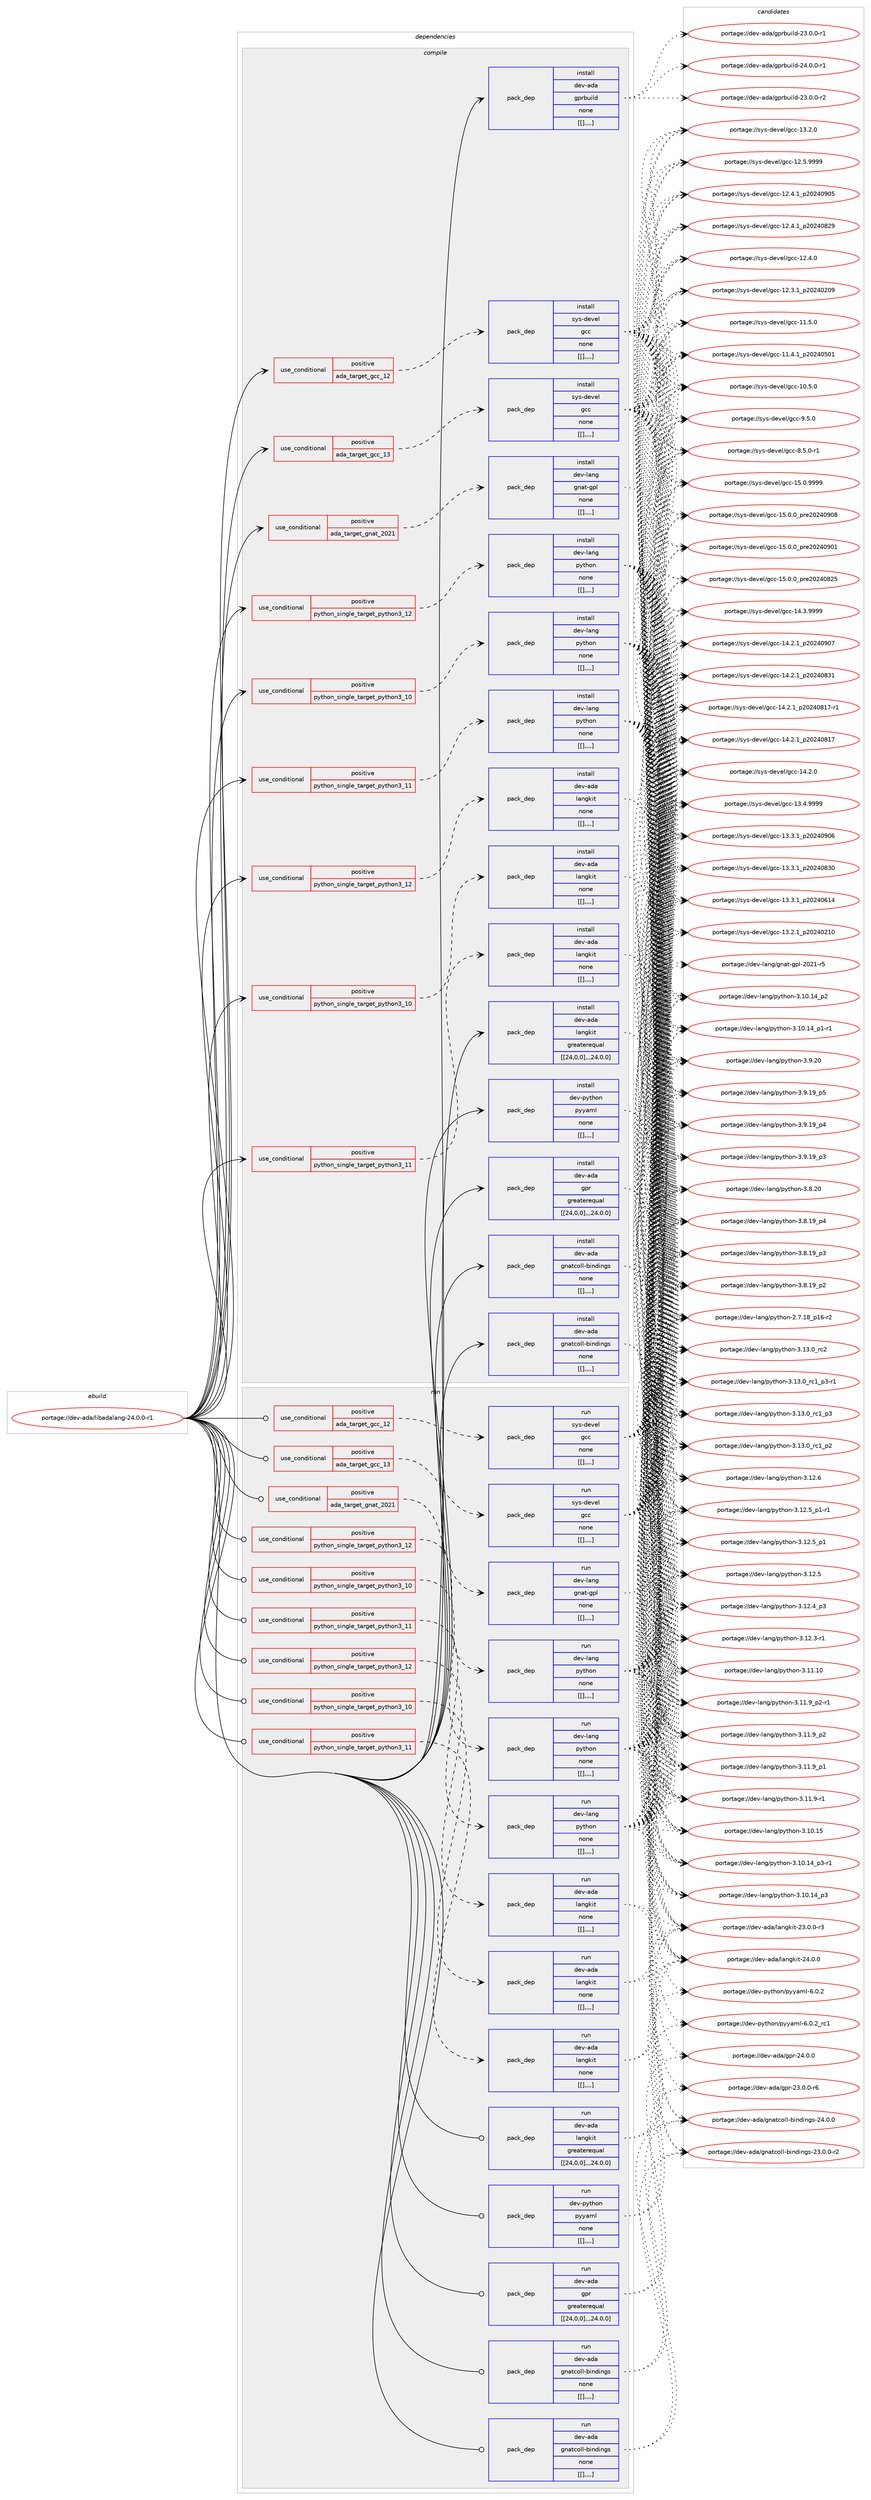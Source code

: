 digraph prolog {

# *************
# Graph options
# *************

newrank=true;
concentrate=true;
compound=true;
graph [rankdir=LR,fontname=Helvetica,fontsize=10,ranksep=1.5];#, ranksep=2.5, nodesep=0.2];
edge  [arrowhead=vee];
node  [fontname=Helvetica,fontsize=10];

# **********
# The ebuild
# **********

subgraph cluster_leftcol {
color=gray;
label=<<i>ebuild</i>>;
id [label="portage://dev-ada/libadalang-24.0.0-r1", color=red, width=4, href="../dev-ada/libadalang-24.0.0-r1.svg"];
}

# ****************
# The dependencies
# ****************

subgraph cluster_midcol {
color=gray;
label=<<i>dependencies</i>>;
subgraph cluster_compile {
fillcolor="#eeeeee";
style=filled;
label=<<i>compile</i>>;
subgraph cond16688 {
dependency63958 [label=<<TABLE BORDER="0" CELLBORDER="1" CELLSPACING="0" CELLPADDING="4"><TR><TD ROWSPAN="3" CELLPADDING="10">use_conditional</TD></TR><TR><TD>positive</TD></TR><TR><TD>ada_target_gcc_12</TD></TR></TABLE>>, shape=none, color=red];
subgraph pack46349 {
dependency63959 [label=<<TABLE BORDER="0" CELLBORDER="1" CELLSPACING="0" CELLPADDING="4" WIDTH="220"><TR><TD ROWSPAN="6" CELLPADDING="30">pack_dep</TD></TR><TR><TD WIDTH="110">install</TD></TR><TR><TD>sys-devel</TD></TR><TR><TD>gcc</TD></TR><TR><TD>none</TD></TR><TR><TD>[[],,,,]</TD></TR></TABLE>>, shape=none, color=blue];
}
dependency63958:e -> dependency63959:w [weight=20,style="dashed",arrowhead="vee"];
}
id:e -> dependency63958:w [weight=20,style="solid",arrowhead="vee"];
subgraph cond16689 {
dependency63960 [label=<<TABLE BORDER="0" CELLBORDER="1" CELLSPACING="0" CELLPADDING="4"><TR><TD ROWSPAN="3" CELLPADDING="10">use_conditional</TD></TR><TR><TD>positive</TD></TR><TR><TD>ada_target_gcc_13</TD></TR></TABLE>>, shape=none, color=red];
subgraph pack46350 {
dependency63961 [label=<<TABLE BORDER="0" CELLBORDER="1" CELLSPACING="0" CELLPADDING="4" WIDTH="220"><TR><TD ROWSPAN="6" CELLPADDING="30">pack_dep</TD></TR><TR><TD WIDTH="110">install</TD></TR><TR><TD>sys-devel</TD></TR><TR><TD>gcc</TD></TR><TR><TD>none</TD></TR><TR><TD>[[],,,,]</TD></TR></TABLE>>, shape=none, color=blue];
}
dependency63960:e -> dependency63961:w [weight=20,style="dashed",arrowhead="vee"];
}
id:e -> dependency63960:w [weight=20,style="solid",arrowhead="vee"];
subgraph cond16690 {
dependency63962 [label=<<TABLE BORDER="0" CELLBORDER="1" CELLSPACING="0" CELLPADDING="4"><TR><TD ROWSPAN="3" CELLPADDING="10">use_conditional</TD></TR><TR><TD>positive</TD></TR><TR><TD>ada_target_gnat_2021</TD></TR></TABLE>>, shape=none, color=red];
subgraph pack46351 {
dependency63963 [label=<<TABLE BORDER="0" CELLBORDER="1" CELLSPACING="0" CELLPADDING="4" WIDTH="220"><TR><TD ROWSPAN="6" CELLPADDING="30">pack_dep</TD></TR><TR><TD WIDTH="110">install</TD></TR><TR><TD>dev-lang</TD></TR><TR><TD>gnat-gpl</TD></TR><TR><TD>none</TD></TR><TR><TD>[[],,,,]</TD></TR></TABLE>>, shape=none, color=blue];
}
dependency63962:e -> dependency63963:w [weight=20,style="dashed",arrowhead="vee"];
}
id:e -> dependency63962:w [weight=20,style="solid",arrowhead="vee"];
subgraph cond16691 {
dependency63964 [label=<<TABLE BORDER="0" CELLBORDER="1" CELLSPACING="0" CELLPADDING="4"><TR><TD ROWSPAN="3" CELLPADDING="10">use_conditional</TD></TR><TR><TD>positive</TD></TR><TR><TD>python_single_target_python3_10</TD></TR></TABLE>>, shape=none, color=red];
subgraph pack46352 {
dependency63965 [label=<<TABLE BORDER="0" CELLBORDER="1" CELLSPACING="0" CELLPADDING="4" WIDTH="220"><TR><TD ROWSPAN="6" CELLPADDING="30">pack_dep</TD></TR><TR><TD WIDTH="110">install</TD></TR><TR><TD>dev-ada</TD></TR><TR><TD>langkit</TD></TR><TR><TD>none</TD></TR><TR><TD>[[],,,,]</TD></TR></TABLE>>, shape=none, color=blue];
}
dependency63964:e -> dependency63965:w [weight=20,style="dashed",arrowhead="vee"];
}
id:e -> dependency63964:w [weight=20,style="solid",arrowhead="vee"];
subgraph cond16692 {
dependency63966 [label=<<TABLE BORDER="0" CELLBORDER="1" CELLSPACING="0" CELLPADDING="4"><TR><TD ROWSPAN="3" CELLPADDING="10">use_conditional</TD></TR><TR><TD>positive</TD></TR><TR><TD>python_single_target_python3_10</TD></TR></TABLE>>, shape=none, color=red];
subgraph pack46353 {
dependency63967 [label=<<TABLE BORDER="0" CELLBORDER="1" CELLSPACING="0" CELLPADDING="4" WIDTH="220"><TR><TD ROWSPAN="6" CELLPADDING="30">pack_dep</TD></TR><TR><TD WIDTH="110">install</TD></TR><TR><TD>dev-lang</TD></TR><TR><TD>python</TD></TR><TR><TD>none</TD></TR><TR><TD>[[],,,,]</TD></TR></TABLE>>, shape=none, color=blue];
}
dependency63966:e -> dependency63967:w [weight=20,style="dashed",arrowhead="vee"];
}
id:e -> dependency63966:w [weight=20,style="solid",arrowhead="vee"];
subgraph cond16693 {
dependency63968 [label=<<TABLE BORDER="0" CELLBORDER="1" CELLSPACING="0" CELLPADDING="4"><TR><TD ROWSPAN="3" CELLPADDING="10">use_conditional</TD></TR><TR><TD>positive</TD></TR><TR><TD>python_single_target_python3_11</TD></TR></TABLE>>, shape=none, color=red];
subgraph pack46354 {
dependency63969 [label=<<TABLE BORDER="0" CELLBORDER="1" CELLSPACING="0" CELLPADDING="4" WIDTH="220"><TR><TD ROWSPAN="6" CELLPADDING="30">pack_dep</TD></TR><TR><TD WIDTH="110">install</TD></TR><TR><TD>dev-ada</TD></TR><TR><TD>langkit</TD></TR><TR><TD>none</TD></TR><TR><TD>[[],,,,]</TD></TR></TABLE>>, shape=none, color=blue];
}
dependency63968:e -> dependency63969:w [weight=20,style="dashed",arrowhead="vee"];
}
id:e -> dependency63968:w [weight=20,style="solid",arrowhead="vee"];
subgraph cond16694 {
dependency63970 [label=<<TABLE BORDER="0" CELLBORDER="1" CELLSPACING="0" CELLPADDING="4"><TR><TD ROWSPAN="3" CELLPADDING="10">use_conditional</TD></TR><TR><TD>positive</TD></TR><TR><TD>python_single_target_python3_11</TD></TR></TABLE>>, shape=none, color=red];
subgraph pack46355 {
dependency63971 [label=<<TABLE BORDER="0" CELLBORDER="1" CELLSPACING="0" CELLPADDING="4" WIDTH="220"><TR><TD ROWSPAN="6" CELLPADDING="30">pack_dep</TD></TR><TR><TD WIDTH="110">install</TD></TR><TR><TD>dev-lang</TD></TR><TR><TD>python</TD></TR><TR><TD>none</TD></TR><TR><TD>[[],,,,]</TD></TR></TABLE>>, shape=none, color=blue];
}
dependency63970:e -> dependency63971:w [weight=20,style="dashed",arrowhead="vee"];
}
id:e -> dependency63970:w [weight=20,style="solid",arrowhead="vee"];
subgraph cond16695 {
dependency63972 [label=<<TABLE BORDER="0" CELLBORDER="1" CELLSPACING="0" CELLPADDING="4"><TR><TD ROWSPAN="3" CELLPADDING="10">use_conditional</TD></TR><TR><TD>positive</TD></TR><TR><TD>python_single_target_python3_12</TD></TR></TABLE>>, shape=none, color=red];
subgraph pack46356 {
dependency63973 [label=<<TABLE BORDER="0" CELLBORDER="1" CELLSPACING="0" CELLPADDING="4" WIDTH="220"><TR><TD ROWSPAN="6" CELLPADDING="30">pack_dep</TD></TR><TR><TD WIDTH="110">install</TD></TR><TR><TD>dev-ada</TD></TR><TR><TD>langkit</TD></TR><TR><TD>none</TD></TR><TR><TD>[[],,,,]</TD></TR></TABLE>>, shape=none, color=blue];
}
dependency63972:e -> dependency63973:w [weight=20,style="dashed",arrowhead="vee"];
}
id:e -> dependency63972:w [weight=20,style="solid",arrowhead="vee"];
subgraph cond16696 {
dependency63974 [label=<<TABLE BORDER="0" CELLBORDER="1" CELLSPACING="0" CELLPADDING="4"><TR><TD ROWSPAN="3" CELLPADDING="10">use_conditional</TD></TR><TR><TD>positive</TD></TR><TR><TD>python_single_target_python3_12</TD></TR></TABLE>>, shape=none, color=red];
subgraph pack46357 {
dependency63975 [label=<<TABLE BORDER="0" CELLBORDER="1" CELLSPACING="0" CELLPADDING="4" WIDTH="220"><TR><TD ROWSPAN="6" CELLPADDING="30">pack_dep</TD></TR><TR><TD WIDTH="110">install</TD></TR><TR><TD>dev-lang</TD></TR><TR><TD>python</TD></TR><TR><TD>none</TD></TR><TR><TD>[[],,,,]</TD></TR></TABLE>>, shape=none, color=blue];
}
dependency63974:e -> dependency63975:w [weight=20,style="dashed",arrowhead="vee"];
}
id:e -> dependency63974:w [weight=20,style="solid",arrowhead="vee"];
subgraph pack46358 {
dependency63976 [label=<<TABLE BORDER="0" CELLBORDER="1" CELLSPACING="0" CELLPADDING="4" WIDTH="220"><TR><TD ROWSPAN="6" CELLPADDING="30">pack_dep</TD></TR><TR><TD WIDTH="110">install</TD></TR><TR><TD>dev-ada</TD></TR><TR><TD>gnatcoll-bindings</TD></TR><TR><TD>none</TD></TR><TR><TD>[[],,,,]</TD></TR></TABLE>>, shape=none, color=blue];
}
id:e -> dependency63976:w [weight=20,style="solid",arrowhead="vee"];
subgraph pack46359 {
dependency63977 [label=<<TABLE BORDER="0" CELLBORDER="1" CELLSPACING="0" CELLPADDING="4" WIDTH="220"><TR><TD ROWSPAN="6" CELLPADDING="30">pack_dep</TD></TR><TR><TD WIDTH="110">install</TD></TR><TR><TD>dev-ada</TD></TR><TR><TD>gnatcoll-bindings</TD></TR><TR><TD>none</TD></TR><TR><TD>[[],,,,]</TD></TR></TABLE>>, shape=none, color=blue];
}
id:e -> dependency63977:w [weight=20,style="solid",arrowhead="vee"];
subgraph pack46360 {
dependency63978 [label=<<TABLE BORDER="0" CELLBORDER="1" CELLSPACING="0" CELLPADDING="4" WIDTH="220"><TR><TD ROWSPAN="6" CELLPADDING="30">pack_dep</TD></TR><TR><TD WIDTH="110">install</TD></TR><TR><TD>dev-ada</TD></TR><TR><TD>gpr</TD></TR><TR><TD>greaterequal</TD></TR><TR><TD>[[24,0,0],,,24.0.0]</TD></TR></TABLE>>, shape=none, color=blue];
}
id:e -> dependency63978:w [weight=20,style="solid",arrowhead="vee"];
subgraph pack46361 {
dependency63979 [label=<<TABLE BORDER="0" CELLBORDER="1" CELLSPACING="0" CELLPADDING="4" WIDTH="220"><TR><TD ROWSPAN="6" CELLPADDING="30">pack_dep</TD></TR><TR><TD WIDTH="110">install</TD></TR><TR><TD>dev-ada</TD></TR><TR><TD>gprbuild</TD></TR><TR><TD>none</TD></TR><TR><TD>[[],,,,]</TD></TR></TABLE>>, shape=none, color=blue];
}
id:e -> dependency63979:w [weight=20,style="solid",arrowhead="vee"];
subgraph pack46362 {
dependency63980 [label=<<TABLE BORDER="0" CELLBORDER="1" CELLSPACING="0" CELLPADDING="4" WIDTH="220"><TR><TD ROWSPAN="6" CELLPADDING="30">pack_dep</TD></TR><TR><TD WIDTH="110">install</TD></TR><TR><TD>dev-ada</TD></TR><TR><TD>langkit</TD></TR><TR><TD>greaterequal</TD></TR><TR><TD>[[24,0,0],,,24.0.0]</TD></TR></TABLE>>, shape=none, color=blue];
}
id:e -> dependency63980:w [weight=20,style="solid",arrowhead="vee"];
subgraph pack46363 {
dependency63981 [label=<<TABLE BORDER="0" CELLBORDER="1" CELLSPACING="0" CELLPADDING="4" WIDTH="220"><TR><TD ROWSPAN="6" CELLPADDING="30">pack_dep</TD></TR><TR><TD WIDTH="110">install</TD></TR><TR><TD>dev-python</TD></TR><TR><TD>pyyaml</TD></TR><TR><TD>none</TD></TR><TR><TD>[[],,,,]</TD></TR></TABLE>>, shape=none, color=blue];
}
id:e -> dependency63981:w [weight=20,style="solid",arrowhead="vee"];
}
subgraph cluster_compileandrun {
fillcolor="#eeeeee";
style=filled;
label=<<i>compile and run</i>>;
}
subgraph cluster_run {
fillcolor="#eeeeee";
style=filled;
label=<<i>run</i>>;
subgraph cond16697 {
dependency63982 [label=<<TABLE BORDER="0" CELLBORDER="1" CELLSPACING="0" CELLPADDING="4"><TR><TD ROWSPAN="3" CELLPADDING="10">use_conditional</TD></TR><TR><TD>positive</TD></TR><TR><TD>ada_target_gcc_12</TD></TR></TABLE>>, shape=none, color=red];
subgraph pack46364 {
dependency63983 [label=<<TABLE BORDER="0" CELLBORDER="1" CELLSPACING="0" CELLPADDING="4" WIDTH="220"><TR><TD ROWSPAN="6" CELLPADDING="30">pack_dep</TD></TR><TR><TD WIDTH="110">run</TD></TR><TR><TD>sys-devel</TD></TR><TR><TD>gcc</TD></TR><TR><TD>none</TD></TR><TR><TD>[[],,,,]</TD></TR></TABLE>>, shape=none, color=blue];
}
dependency63982:e -> dependency63983:w [weight=20,style="dashed",arrowhead="vee"];
}
id:e -> dependency63982:w [weight=20,style="solid",arrowhead="odot"];
subgraph cond16698 {
dependency63984 [label=<<TABLE BORDER="0" CELLBORDER="1" CELLSPACING="0" CELLPADDING="4"><TR><TD ROWSPAN="3" CELLPADDING="10">use_conditional</TD></TR><TR><TD>positive</TD></TR><TR><TD>ada_target_gcc_13</TD></TR></TABLE>>, shape=none, color=red];
subgraph pack46365 {
dependency63985 [label=<<TABLE BORDER="0" CELLBORDER="1" CELLSPACING="0" CELLPADDING="4" WIDTH="220"><TR><TD ROWSPAN="6" CELLPADDING="30">pack_dep</TD></TR><TR><TD WIDTH="110">run</TD></TR><TR><TD>sys-devel</TD></TR><TR><TD>gcc</TD></TR><TR><TD>none</TD></TR><TR><TD>[[],,,,]</TD></TR></TABLE>>, shape=none, color=blue];
}
dependency63984:e -> dependency63985:w [weight=20,style="dashed",arrowhead="vee"];
}
id:e -> dependency63984:w [weight=20,style="solid",arrowhead="odot"];
subgraph cond16699 {
dependency63986 [label=<<TABLE BORDER="0" CELLBORDER="1" CELLSPACING="0" CELLPADDING="4"><TR><TD ROWSPAN="3" CELLPADDING="10">use_conditional</TD></TR><TR><TD>positive</TD></TR><TR><TD>ada_target_gnat_2021</TD></TR></TABLE>>, shape=none, color=red];
subgraph pack46366 {
dependency63987 [label=<<TABLE BORDER="0" CELLBORDER="1" CELLSPACING="0" CELLPADDING="4" WIDTH="220"><TR><TD ROWSPAN="6" CELLPADDING="30">pack_dep</TD></TR><TR><TD WIDTH="110">run</TD></TR><TR><TD>dev-lang</TD></TR><TR><TD>gnat-gpl</TD></TR><TR><TD>none</TD></TR><TR><TD>[[],,,,]</TD></TR></TABLE>>, shape=none, color=blue];
}
dependency63986:e -> dependency63987:w [weight=20,style="dashed",arrowhead="vee"];
}
id:e -> dependency63986:w [weight=20,style="solid",arrowhead="odot"];
subgraph cond16700 {
dependency63988 [label=<<TABLE BORDER="0" CELLBORDER="1" CELLSPACING="0" CELLPADDING="4"><TR><TD ROWSPAN="3" CELLPADDING="10">use_conditional</TD></TR><TR><TD>positive</TD></TR><TR><TD>python_single_target_python3_10</TD></TR></TABLE>>, shape=none, color=red];
subgraph pack46367 {
dependency63989 [label=<<TABLE BORDER="0" CELLBORDER="1" CELLSPACING="0" CELLPADDING="4" WIDTH="220"><TR><TD ROWSPAN="6" CELLPADDING="30">pack_dep</TD></TR><TR><TD WIDTH="110">run</TD></TR><TR><TD>dev-ada</TD></TR><TR><TD>langkit</TD></TR><TR><TD>none</TD></TR><TR><TD>[[],,,,]</TD></TR></TABLE>>, shape=none, color=blue];
}
dependency63988:e -> dependency63989:w [weight=20,style="dashed",arrowhead="vee"];
}
id:e -> dependency63988:w [weight=20,style="solid",arrowhead="odot"];
subgraph cond16701 {
dependency63990 [label=<<TABLE BORDER="0" CELLBORDER="1" CELLSPACING="0" CELLPADDING="4"><TR><TD ROWSPAN="3" CELLPADDING="10">use_conditional</TD></TR><TR><TD>positive</TD></TR><TR><TD>python_single_target_python3_10</TD></TR></TABLE>>, shape=none, color=red];
subgraph pack46368 {
dependency63991 [label=<<TABLE BORDER="0" CELLBORDER="1" CELLSPACING="0" CELLPADDING="4" WIDTH="220"><TR><TD ROWSPAN="6" CELLPADDING="30">pack_dep</TD></TR><TR><TD WIDTH="110">run</TD></TR><TR><TD>dev-lang</TD></TR><TR><TD>python</TD></TR><TR><TD>none</TD></TR><TR><TD>[[],,,,]</TD></TR></TABLE>>, shape=none, color=blue];
}
dependency63990:e -> dependency63991:w [weight=20,style="dashed",arrowhead="vee"];
}
id:e -> dependency63990:w [weight=20,style="solid",arrowhead="odot"];
subgraph cond16702 {
dependency63992 [label=<<TABLE BORDER="0" CELLBORDER="1" CELLSPACING="0" CELLPADDING="4"><TR><TD ROWSPAN="3" CELLPADDING="10">use_conditional</TD></TR><TR><TD>positive</TD></TR><TR><TD>python_single_target_python3_11</TD></TR></TABLE>>, shape=none, color=red];
subgraph pack46369 {
dependency63993 [label=<<TABLE BORDER="0" CELLBORDER="1" CELLSPACING="0" CELLPADDING="4" WIDTH="220"><TR><TD ROWSPAN="6" CELLPADDING="30">pack_dep</TD></TR><TR><TD WIDTH="110">run</TD></TR><TR><TD>dev-ada</TD></TR><TR><TD>langkit</TD></TR><TR><TD>none</TD></TR><TR><TD>[[],,,,]</TD></TR></TABLE>>, shape=none, color=blue];
}
dependency63992:e -> dependency63993:w [weight=20,style="dashed",arrowhead="vee"];
}
id:e -> dependency63992:w [weight=20,style="solid",arrowhead="odot"];
subgraph cond16703 {
dependency63994 [label=<<TABLE BORDER="0" CELLBORDER="1" CELLSPACING="0" CELLPADDING="4"><TR><TD ROWSPAN="3" CELLPADDING="10">use_conditional</TD></TR><TR><TD>positive</TD></TR><TR><TD>python_single_target_python3_11</TD></TR></TABLE>>, shape=none, color=red];
subgraph pack46370 {
dependency63995 [label=<<TABLE BORDER="0" CELLBORDER="1" CELLSPACING="0" CELLPADDING="4" WIDTH="220"><TR><TD ROWSPAN="6" CELLPADDING="30">pack_dep</TD></TR><TR><TD WIDTH="110">run</TD></TR><TR><TD>dev-lang</TD></TR><TR><TD>python</TD></TR><TR><TD>none</TD></TR><TR><TD>[[],,,,]</TD></TR></TABLE>>, shape=none, color=blue];
}
dependency63994:e -> dependency63995:w [weight=20,style="dashed",arrowhead="vee"];
}
id:e -> dependency63994:w [weight=20,style="solid",arrowhead="odot"];
subgraph cond16704 {
dependency63996 [label=<<TABLE BORDER="0" CELLBORDER="1" CELLSPACING="0" CELLPADDING="4"><TR><TD ROWSPAN="3" CELLPADDING="10">use_conditional</TD></TR><TR><TD>positive</TD></TR><TR><TD>python_single_target_python3_12</TD></TR></TABLE>>, shape=none, color=red];
subgraph pack46371 {
dependency63997 [label=<<TABLE BORDER="0" CELLBORDER="1" CELLSPACING="0" CELLPADDING="4" WIDTH="220"><TR><TD ROWSPAN="6" CELLPADDING="30">pack_dep</TD></TR><TR><TD WIDTH="110">run</TD></TR><TR><TD>dev-ada</TD></TR><TR><TD>langkit</TD></TR><TR><TD>none</TD></TR><TR><TD>[[],,,,]</TD></TR></TABLE>>, shape=none, color=blue];
}
dependency63996:e -> dependency63997:w [weight=20,style="dashed",arrowhead="vee"];
}
id:e -> dependency63996:w [weight=20,style="solid",arrowhead="odot"];
subgraph cond16705 {
dependency63998 [label=<<TABLE BORDER="0" CELLBORDER="1" CELLSPACING="0" CELLPADDING="4"><TR><TD ROWSPAN="3" CELLPADDING="10">use_conditional</TD></TR><TR><TD>positive</TD></TR><TR><TD>python_single_target_python3_12</TD></TR></TABLE>>, shape=none, color=red];
subgraph pack46372 {
dependency63999 [label=<<TABLE BORDER="0" CELLBORDER="1" CELLSPACING="0" CELLPADDING="4" WIDTH="220"><TR><TD ROWSPAN="6" CELLPADDING="30">pack_dep</TD></TR><TR><TD WIDTH="110">run</TD></TR><TR><TD>dev-lang</TD></TR><TR><TD>python</TD></TR><TR><TD>none</TD></TR><TR><TD>[[],,,,]</TD></TR></TABLE>>, shape=none, color=blue];
}
dependency63998:e -> dependency63999:w [weight=20,style="dashed",arrowhead="vee"];
}
id:e -> dependency63998:w [weight=20,style="solid",arrowhead="odot"];
subgraph pack46373 {
dependency64000 [label=<<TABLE BORDER="0" CELLBORDER="1" CELLSPACING="0" CELLPADDING="4" WIDTH="220"><TR><TD ROWSPAN="6" CELLPADDING="30">pack_dep</TD></TR><TR><TD WIDTH="110">run</TD></TR><TR><TD>dev-ada</TD></TR><TR><TD>gnatcoll-bindings</TD></TR><TR><TD>none</TD></TR><TR><TD>[[],,,,]</TD></TR></TABLE>>, shape=none, color=blue];
}
id:e -> dependency64000:w [weight=20,style="solid",arrowhead="odot"];
subgraph pack46374 {
dependency64001 [label=<<TABLE BORDER="0" CELLBORDER="1" CELLSPACING="0" CELLPADDING="4" WIDTH="220"><TR><TD ROWSPAN="6" CELLPADDING="30">pack_dep</TD></TR><TR><TD WIDTH="110">run</TD></TR><TR><TD>dev-ada</TD></TR><TR><TD>gnatcoll-bindings</TD></TR><TR><TD>none</TD></TR><TR><TD>[[],,,,]</TD></TR></TABLE>>, shape=none, color=blue];
}
id:e -> dependency64001:w [weight=20,style="solid",arrowhead="odot"];
subgraph pack46375 {
dependency64002 [label=<<TABLE BORDER="0" CELLBORDER="1" CELLSPACING="0" CELLPADDING="4" WIDTH="220"><TR><TD ROWSPAN="6" CELLPADDING="30">pack_dep</TD></TR><TR><TD WIDTH="110">run</TD></TR><TR><TD>dev-ada</TD></TR><TR><TD>gpr</TD></TR><TR><TD>greaterequal</TD></TR><TR><TD>[[24,0,0],,,24.0.0]</TD></TR></TABLE>>, shape=none, color=blue];
}
id:e -> dependency64002:w [weight=20,style="solid",arrowhead="odot"];
subgraph pack46376 {
dependency64003 [label=<<TABLE BORDER="0" CELLBORDER="1" CELLSPACING="0" CELLPADDING="4" WIDTH="220"><TR><TD ROWSPAN="6" CELLPADDING="30">pack_dep</TD></TR><TR><TD WIDTH="110">run</TD></TR><TR><TD>dev-ada</TD></TR><TR><TD>langkit</TD></TR><TR><TD>greaterequal</TD></TR><TR><TD>[[24,0,0],,,24.0.0]</TD></TR></TABLE>>, shape=none, color=blue];
}
id:e -> dependency64003:w [weight=20,style="solid",arrowhead="odot"];
subgraph pack46377 {
dependency64004 [label=<<TABLE BORDER="0" CELLBORDER="1" CELLSPACING="0" CELLPADDING="4" WIDTH="220"><TR><TD ROWSPAN="6" CELLPADDING="30">pack_dep</TD></TR><TR><TD WIDTH="110">run</TD></TR><TR><TD>dev-python</TD></TR><TR><TD>pyyaml</TD></TR><TR><TD>none</TD></TR><TR><TD>[[],,,,]</TD></TR></TABLE>>, shape=none, color=blue];
}
id:e -> dependency64004:w [weight=20,style="solid",arrowhead="odot"];
}
}

# **************
# The candidates
# **************

subgraph cluster_choices {
rank=same;
color=gray;
label=<<i>candidates</i>>;

subgraph choice46349 {
color=black;
nodesep=1;
choice1151211154510010111810110847103999945495346484657575757 [label="portage://sys-devel/gcc-15.0.9999", color=red, width=4,href="../sys-devel/gcc-15.0.9999.svg"];
choice1151211154510010111810110847103999945495346484648951121141015048505248574856 [label="portage://sys-devel/gcc-15.0.0_pre20240908", color=red, width=4,href="../sys-devel/gcc-15.0.0_pre20240908.svg"];
choice1151211154510010111810110847103999945495346484648951121141015048505248574849 [label="portage://sys-devel/gcc-15.0.0_pre20240901", color=red, width=4,href="../sys-devel/gcc-15.0.0_pre20240901.svg"];
choice1151211154510010111810110847103999945495346484648951121141015048505248565053 [label="portage://sys-devel/gcc-15.0.0_pre20240825", color=red, width=4,href="../sys-devel/gcc-15.0.0_pre20240825.svg"];
choice1151211154510010111810110847103999945495246514657575757 [label="portage://sys-devel/gcc-14.3.9999", color=red, width=4,href="../sys-devel/gcc-14.3.9999.svg"];
choice1151211154510010111810110847103999945495246504649951125048505248574855 [label="portage://sys-devel/gcc-14.2.1_p20240907", color=red, width=4,href="../sys-devel/gcc-14.2.1_p20240907.svg"];
choice1151211154510010111810110847103999945495246504649951125048505248565149 [label="portage://sys-devel/gcc-14.2.1_p20240831", color=red, width=4,href="../sys-devel/gcc-14.2.1_p20240831.svg"];
choice11512111545100101118101108471039999454952465046499511250485052485649554511449 [label="portage://sys-devel/gcc-14.2.1_p20240817-r1", color=red, width=4,href="../sys-devel/gcc-14.2.1_p20240817-r1.svg"];
choice1151211154510010111810110847103999945495246504649951125048505248564955 [label="portage://sys-devel/gcc-14.2.1_p20240817", color=red, width=4,href="../sys-devel/gcc-14.2.1_p20240817.svg"];
choice1151211154510010111810110847103999945495246504648 [label="portage://sys-devel/gcc-14.2.0", color=red, width=4,href="../sys-devel/gcc-14.2.0.svg"];
choice1151211154510010111810110847103999945495146524657575757 [label="portage://sys-devel/gcc-13.4.9999", color=red, width=4,href="../sys-devel/gcc-13.4.9999.svg"];
choice1151211154510010111810110847103999945495146514649951125048505248574854 [label="portage://sys-devel/gcc-13.3.1_p20240906", color=red, width=4,href="../sys-devel/gcc-13.3.1_p20240906.svg"];
choice1151211154510010111810110847103999945495146514649951125048505248565148 [label="portage://sys-devel/gcc-13.3.1_p20240830", color=red, width=4,href="../sys-devel/gcc-13.3.1_p20240830.svg"];
choice1151211154510010111810110847103999945495146514649951125048505248544952 [label="portage://sys-devel/gcc-13.3.1_p20240614", color=red, width=4,href="../sys-devel/gcc-13.3.1_p20240614.svg"];
choice1151211154510010111810110847103999945495146504649951125048505248504948 [label="portage://sys-devel/gcc-13.2.1_p20240210", color=red, width=4,href="../sys-devel/gcc-13.2.1_p20240210.svg"];
choice1151211154510010111810110847103999945495146504648 [label="portage://sys-devel/gcc-13.2.0", color=red, width=4,href="../sys-devel/gcc-13.2.0.svg"];
choice1151211154510010111810110847103999945495046534657575757 [label="portage://sys-devel/gcc-12.5.9999", color=red, width=4,href="../sys-devel/gcc-12.5.9999.svg"];
choice1151211154510010111810110847103999945495046524649951125048505248574853 [label="portage://sys-devel/gcc-12.4.1_p20240905", color=red, width=4,href="../sys-devel/gcc-12.4.1_p20240905.svg"];
choice1151211154510010111810110847103999945495046524649951125048505248565057 [label="portage://sys-devel/gcc-12.4.1_p20240829", color=red, width=4,href="../sys-devel/gcc-12.4.1_p20240829.svg"];
choice1151211154510010111810110847103999945495046524648 [label="portage://sys-devel/gcc-12.4.0", color=red, width=4,href="../sys-devel/gcc-12.4.0.svg"];
choice1151211154510010111810110847103999945495046514649951125048505248504857 [label="portage://sys-devel/gcc-12.3.1_p20240209", color=red, width=4,href="../sys-devel/gcc-12.3.1_p20240209.svg"];
choice1151211154510010111810110847103999945494946534648 [label="portage://sys-devel/gcc-11.5.0", color=red, width=4,href="../sys-devel/gcc-11.5.0.svg"];
choice1151211154510010111810110847103999945494946524649951125048505248534849 [label="portage://sys-devel/gcc-11.4.1_p20240501", color=red, width=4,href="../sys-devel/gcc-11.4.1_p20240501.svg"];
choice1151211154510010111810110847103999945494846534648 [label="portage://sys-devel/gcc-10.5.0", color=red, width=4,href="../sys-devel/gcc-10.5.0.svg"];
choice11512111545100101118101108471039999455746534648 [label="portage://sys-devel/gcc-9.5.0", color=red, width=4,href="../sys-devel/gcc-9.5.0.svg"];
choice115121115451001011181011084710399994556465346484511449 [label="portage://sys-devel/gcc-8.5.0-r1", color=red, width=4,href="../sys-devel/gcc-8.5.0-r1.svg"];
dependency63959:e -> choice1151211154510010111810110847103999945495346484657575757:w [style=dotted,weight="100"];
dependency63959:e -> choice1151211154510010111810110847103999945495346484648951121141015048505248574856:w [style=dotted,weight="100"];
dependency63959:e -> choice1151211154510010111810110847103999945495346484648951121141015048505248574849:w [style=dotted,weight="100"];
dependency63959:e -> choice1151211154510010111810110847103999945495346484648951121141015048505248565053:w [style=dotted,weight="100"];
dependency63959:e -> choice1151211154510010111810110847103999945495246514657575757:w [style=dotted,weight="100"];
dependency63959:e -> choice1151211154510010111810110847103999945495246504649951125048505248574855:w [style=dotted,weight="100"];
dependency63959:e -> choice1151211154510010111810110847103999945495246504649951125048505248565149:w [style=dotted,weight="100"];
dependency63959:e -> choice11512111545100101118101108471039999454952465046499511250485052485649554511449:w [style=dotted,weight="100"];
dependency63959:e -> choice1151211154510010111810110847103999945495246504649951125048505248564955:w [style=dotted,weight="100"];
dependency63959:e -> choice1151211154510010111810110847103999945495246504648:w [style=dotted,weight="100"];
dependency63959:e -> choice1151211154510010111810110847103999945495146524657575757:w [style=dotted,weight="100"];
dependency63959:e -> choice1151211154510010111810110847103999945495146514649951125048505248574854:w [style=dotted,weight="100"];
dependency63959:e -> choice1151211154510010111810110847103999945495146514649951125048505248565148:w [style=dotted,weight="100"];
dependency63959:e -> choice1151211154510010111810110847103999945495146514649951125048505248544952:w [style=dotted,weight="100"];
dependency63959:e -> choice1151211154510010111810110847103999945495146504649951125048505248504948:w [style=dotted,weight="100"];
dependency63959:e -> choice1151211154510010111810110847103999945495146504648:w [style=dotted,weight="100"];
dependency63959:e -> choice1151211154510010111810110847103999945495046534657575757:w [style=dotted,weight="100"];
dependency63959:e -> choice1151211154510010111810110847103999945495046524649951125048505248574853:w [style=dotted,weight="100"];
dependency63959:e -> choice1151211154510010111810110847103999945495046524649951125048505248565057:w [style=dotted,weight="100"];
dependency63959:e -> choice1151211154510010111810110847103999945495046524648:w [style=dotted,weight="100"];
dependency63959:e -> choice1151211154510010111810110847103999945495046514649951125048505248504857:w [style=dotted,weight="100"];
dependency63959:e -> choice1151211154510010111810110847103999945494946534648:w [style=dotted,weight="100"];
dependency63959:e -> choice1151211154510010111810110847103999945494946524649951125048505248534849:w [style=dotted,weight="100"];
dependency63959:e -> choice1151211154510010111810110847103999945494846534648:w [style=dotted,weight="100"];
dependency63959:e -> choice11512111545100101118101108471039999455746534648:w [style=dotted,weight="100"];
dependency63959:e -> choice115121115451001011181011084710399994556465346484511449:w [style=dotted,weight="100"];
}
subgraph choice46350 {
color=black;
nodesep=1;
choice1151211154510010111810110847103999945495346484657575757 [label="portage://sys-devel/gcc-15.0.9999", color=red, width=4,href="../sys-devel/gcc-15.0.9999.svg"];
choice1151211154510010111810110847103999945495346484648951121141015048505248574856 [label="portage://sys-devel/gcc-15.0.0_pre20240908", color=red, width=4,href="../sys-devel/gcc-15.0.0_pre20240908.svg"];
choice1151211154510010111810110847103999945495346484648951121141015048505248574849 [label="portage://sys-devel/gcc-15.0.0_pre20240901", color=red, width=4,href="../sys-devel/gcc-15.0.0_pre20240901.svg"];
choice1151211154510010111810110847103999945495346484648951121141015048505248565053 [label="portage://sys-devel/gcc-15.0.0_pre20240825", color=red, width=4,href="../sys-devel/gcc-15.0.0_pre20240825.svg"];
choice1151211154510010111810110847103999945495246514657575757 [label="portage://sys-devel/gcc-14.3.9999", color=red, width=4,href="../sys-devel/gcc-14.3.9999.svg"];
choice1151211154510010111810110847103999945495246504649951125048505248574855 [label="portage://sys-devel/gcc-14.2.1_p20240907", color=red, width=4,href="../sys-devel/gcc-14.2.1_p20240907.svg"];
choice1151211154510010111810110847103999945495246504649951125048505248565149 [label="portage://sys-devel/gcc-14.2.1_p20240831", color=red, width=4,href="../sys-devel/gcc-14.2.1_p20240831.svg"];
choice11512111545100101118101108471039999454952465046499511250485052485649554511449 [label="portage://sys-devel/gcc-14.2.1_p20240817-r1", color=red, width=4,href="../sys-devel/gcc-14.2.1_p20240817-r1.svg"];
choice1151211154510010111810110847103999945495246504649951125048505248564955 [label="portage://sys-devel/gcc-14.2.1_p20240817", color=red, width=4,href="../sys-devel/gcc-14.2.1_p20240817.svg"];
choice1151211154510010111810110847103999945495246504648 [label="portage://sys-devel/gcc-14.2.0", color=red, width=4,href="../sys-devel/gcc-14.2.0.svg"];
choice1151211154510010111810110847103999945495146524657575757 [label="portage://sys-devel/gcc-13.4.9999", color=red, width=4,href="../sys-devel/gcc-13.4.9999.svg"];
choice1151211154510010111810110847103999945495146514649951125048505248574854 [label="portage://sys-devel/gcc-13.3.1_p20240906", color=red, width=4,href="../sys-devel/gcc-13.3.1_p20240906.svg"];
choice1151211154510010111810110847103999945495146514649951125048505248565148 [label="portage://sys-devel/gcc-13.3.1_p20240830", color=red, width=4,href="../sys-devel/gcc-13.3.1_p20240830.svg"];
choice1151211154510010111810110847103999945495146514649951125048505248544952 [label="portage://sys-devel/gcc-13.3.1_p20240614", color=red, width=4,href="../sys-devel/gcc-13.3.1_p20240614.svg"];
choice1151211154510010111810110847103999945495146504649951125048505248504948 [label="portage://sys-devel/gcc-13.2.1_p20240210", color=red, width=4,href="../sys-devel/gcc-13.2.1_p20240210.svg"];
choice1151211154510010111810110847103999945495146504648 [label="portage://sys-devel/gcc-13.2.0", color=red, width=4,href="../sys-devel/gcc-13.2.0.svg"];
choice1151211154510010111810110847103999945495046534657575757 [label="portage://sys-devel/gcc-12.5.9999", color=red, width=4,href="../sys-devel/gcc-12.5.9999.svg"];
choice1151211154510010111810110847103999945495046524649951125048505248574853 [label="portage://sys-devel/gcc-12.4.1_p20240905", color=red, width=4,href="../sys-devel/gcc-12.4.1_p20240905.svg"];
choice1151211154510010111810110847103999945495046524649951125048505248565057 [label="portage://sys-devel/gcc-12.4.1_p20240829", color=red, width=4,href="../sys-devel/gcc-12.4.1_p20240829.svg"];
choice1151211154510010111810110847103999945495046524648 [label="portage://sys-devel/gcc-12.4.0", color=red, width=4,href="../sys-devel/gcc-12.4.0.svg"];
choice1151211154510010111810110847103999945495046514649951125048505248504857 [label="portage://sys-devel/gcc-12.3.1_p20240209", color=red, width=4,href="../sys-devel/gcc-12.3.1_p20240209.svg"];
choice1151211154510010111810110847103999945494946534648 [label="portage://sys-devel/gcc-11.5.0", color=red, width=4,href="../sys-devel/gcc-11.5.0.svg"];
choice1151211154510010111810110847103999945494946524649951125048505248534849 [label="portage://sys-devel/gcc-11.4.1_p20240501", color=red, width=4,href="../sys-devel/gcc-11.4.1_p20240501.svg"];
choice1151211154510010111810110847103999945494846534648 [label="portage://sys-devel/gcc-10.5.0", color=red, width=4,href="../sys-devel/gcc-10.5.0.svg"];
choice11512111545100101118101108471039999455746534648 [label="portage://sys-devel/gcc-9.5.0", color=red, width=4,href="../sys-devel/gcc-9.5.0.svg"];
choice115121115451001011181011084710399994556465346484511449 [label="portage://sys-devel/gcc-8.5.0-r1", color=red, width=4,href="../sys-devel/gcc-8.5.0-r1.svg"];
dependency63961:e -> choice1151211154510010111810110847103999945495346484657575757:w [style=dotted,weight="100"];
dependency63961:e -> choice1151211154510010111810110847103999945495346484648951121141015048505248574856:w [style=dotted,weight="100"];
dependency63961:e -> choice1151211154510010111810110847103999945495346484648951121141015048505248574849:w [style=dotted,weight="100"];
dependency63961:e -> choice1151211154510010111810110847103999945495346484648951121141015048505248565053:w [style=dotted,weight="100"];
dependency63961:e -> choice1151211154510010111810110847103999945495246514657575757:w [style=dotted,weight="100"];
dependency63961:e -> choice1151211154510010111810110847103999945495246504649951125048505248574855:w [style=dotted,weight="100"];
dependency63961:e -> choice1151211154510010111810110847103999945495246504649951125048505248565149:w [style=dotted,weight="100"];
dependency63961:e -> choice11512111545100101118101108471039999454952465046499511250485052485649554511449:w [style=dotted,weight="100"];
dependency63961:e -> choice1151211154510010111810110847103999945495246504649951125048505248564955:w [style=dotted,weight="100"];
dependency63961:e -> choice1151211154510010111810110847103999945495246504648:w [style=dotted,weight="100"];
dependency63961:e -> choice1151211154510010111810110847103999945495146524657575757:w [style=dotted,weight="100"];
dependency63961:e -> choice1151211154510010111810110847103999945495146514649951125048505248574854:w [style=dotted,weight="100"];
dependency63961:e -> choice1151211154510010111810110847103999945495146514649951125048505248565148:w [style=dotted,weight="100"];
dependency63961:e -> choice1151211154510010111810110847103999945495146514649951125048505248544952:w [style=dotted,weight="100"];
dependency63961:e -> choice1151211154510010111810110847103999945495146504649951125048505248504948:w [style=dotted,weight="100"];
dependency63961:e -> choice1151211154510010111810110847103999945495146504648:w [style=dotted,weight="100"];
dependency63961:e -> choice1151211154510010111810110847103999945495046534657575757:w [style=dotted,weight="100"];
dependency63961:e -> choice1151211154510010111810110847103999945495046524649951125048505248574853:w [style=dotted,weight="100"];
dependency63961:e -> choice1151211154510010111810110847103999945495046524649951125048505248565057:w [style=dotted,weight="100"];
dependency63961:e -> choice1151211154510010111810110847103999945495046524648:w [style=dotted,weight="100"];
dependency63961:e -> choice1151211154510010111810110847103999945495046514649951125048505248504857:w [style=dotted,weight="100"];
dependency63961:e -> choice1151211154510010111810110847103999945494946534648:w [style=dotted,weight="100"];
dependency63961:e -> choice1151211154510010111810110847103999945494946524649951125048505248534849:w [style=dotted,weight="100"];
dependency63961:e -> choice1151211154510010111810110847103999945494846534648:w [style=dotted,weight="100"];
dependency63961:e -> choice11512111545100101118101108471039999455746534648:w [style=dotted,weight="100"];
dependency63961:e -> choice115121115451001011181011084710399994556465346484511449:w [style=dotted,weight="100"];
}
subgraph choice46351 {
color=black;
nodesep=1;
choice100101118451089711010347103110971164510311210845504850494511453 [label="portage://dev-lang/gnat-gpl-2021-r5", color=red, width=4,href="../dev-lang/gnat-gpl-2021-r5.svg"];
dependency63963:e -> choice100101118451089711010347103110971164510311210845504850494511453:w [style=dotted,weight="100"];
}
subgraph choice46352 {
color=black;
nodesep=1;
choice100101118459710097471089711010310710511645505246484648 [label="portage://dev-ada/langkit-24.0.0", color=red, width=4,href="../dev-ada/langkit-24.0.0.svg"];
choice1001011184597100974710897110103107105116455051464846484511451 [label="portage://dev-ada/langkit-23.0.0-r3", color=red, width=4,href="../dev-ada/langkit-23.0.0-r3.svg"];
dependency63965:e -> choice100101118459710097471089711010310710511645505246484648:w [style=dotted,weight="100"];
dependency63965:e -> choice1001011184597100974710897110103107105116455051464846484511451:w [style=dotted,weight="100"];
}
subgraph choice46353 {
color=black;
nodesep=1;
choice10010111845108971101034711212111610411111045514649514648951149950 [label="portage://dev-lang/python-3.13.0_rc2", color=red, width=4,href="../dev-lang/python-3.13.0_rc2.svg"];
choice1001011184510897110103471121211161041111104551464951464895114994995112514511449 [label="portage://dev-lang/python-3.13.0_rc1_p3-r1", color=red, width=4,href="../dev-lang/python-3.13.0_rc1_p3-r1.svg"];
choice100101118451089711010347112121116104111110455146495146489511499499511251 [label="portage://dev-lang/python-3.13.0_rc1_p3", color=red, width=4,href="../dev-lang/python-3.13.0_rc1_p3.svg"];
choice100101118451089711010347112121116104111110455146495146489511499499511250 [label="portage://dev-lang/python-3.13.0_rc1_p2", color=red, width=4,href="../dev-lang/python-3.13.0_rc1_p2.svg"];
choice10010111845108971101034711212111610411111045514649504654 [label="portage://dev-lang/python-3.12.6", color=red, width=4,href="../dev-lang/python-3.12.6.svg"];
choice1001011184510897110103471121211161041111104551464950465395112494511449 [label="portage://dev-lang/python-3.12.5_p1-r1", color=red, width=4,href="../dev-lang/python-3.12.5_p1-r1.svg"];
choice100101118451089711010347112121116104111110455146495046539511249 [label="portage://dev-lang/python-3.12.5_p1", color=red, width=4,href="../dev-lang/python-3.12.5_p1.svg"];
choice10010111845108971101034711212111610411111045514649504653 [label="portage://dev-lang/python-3.12.5", color=red, width=4,href="../dev-lang/python-3.12.5.svg"];
choice100101118451089711010347112121116104111110455146495046529511251 [label="portage://dev-lang/python-3.12.4_p3", color=red, width=4,href="../dev-lang/python-3.12.4_p3.svg"];
choice100101118451089711010347112121116104111110455146495046514511449 [label="portage://dev-lang/python-3.12.3-r1", color=red, width=4,href="../dev-lang/python-3.12.3-r1.svg"];
choice1001011184510897110103471121211161041111104551464949464948 [label="portage://dev-lang/python-3.11.10", color=red, width=4,href="../dev-lang/python-3.11.10.svg"];
choice1001011184510897110103471121211161041111104551464949465795112504511449 [label="portage://dev-lang/python-3.11.9_p2-r1", color=red, width=4,href="../dev-lang/python-3.11.9_p2-r1.svg"];
choice100101118451089711010347112121116104111110455146494946579511250 [label="portage://dev-lang/python-3.11.9_p2", color=red, width=4,href="../dev-lang/python-3.11.9_p2.svg"];
choice100101118451089711010347112121116104111110455146494946579511249 [label="portage://dev-lang/python-3.11.9_p1", color=red, width=4,href="../dev-lang/python-3.11.9_p1.svg"];
choice100101118451089711010347112121116104111110455146494946574511449 [label="portage://dev-lang/python-3.11.9-r1", color=red, width=4,href="../dev-lang/python-3.11.9-r1.svg"];
choice1001011184510897110103471121211161041111104551464948464953 [label="portage://dev-lang/python-3.10.15", color=red, width=4,href="../dev-lang/python-3.10.15.svg"];
choice100101118451089711010347112121116104111110455146494846495295112514511449 [label="portage://dev-lang/python-3.10.14_p3-r1", color=red, width=4,href="../dev-lang/python-3.10.14_p3-r1.svg"];
choice10010111845108971101034711212111610411111045514649484649529511251 [label="portage://dev-lang/python-3.10.14_p3", color=red, width=4,href="../dev-lang/python-3.10.14_p3.svg"];
choice10010111845108971101034711212111610411111045514649484649529511250 [label="portage://dev-lang/python-3.10.14_p2", color=red, width=4,href="../dev-lang/python-3.10.14_p2.svg"];
choice100101118451089711010347112121116104111110455146494846495295112494511449 [label="portage://dev-lang/python-3.10.14_p1-r1", color=red, width=4,href="../dev-lang/python-3.10.14_p1-r1.svg"];
choice10010111845108971101034711212111610411111045514657465048 [label="portage://dev-lang/python-3.9.20", color=red, width=4,href="../dev-lang/python-3.9.20.svg"];
choice100101118451089711010347112121116104111110455146574649579511253 [label="portage://dev-lang/python-3.9.19_p5", color=red, width=4,href="../dev-lang/python-3.9.19_p5.svg"];
choice100101118451089711010347112121116104111110455146574649579511252 [label="portage://dev-lang/python-3.9.19_p4", color=red, width=4,href="../dev-lang/python-3.9.19_p4.svg"];
choice100101118451089711010347112121116104111110455146574649579511251 [label="portage://dev-lang/python-3.9.19_p3", color=red, width=4,href="../dev-lang/python-3.9.19_p3.svg"];
choice10010111845108971101034711212111610411111045514656465048 [label="portage://dev-lang/python-3.8.20", color=red, width=4,href="../dev-lang/python-3.8.20.svg"];
choice100101118451089711010347112121116104111110455146564649579511252 [label="portage://dev-lang/python-3.8.19_p4", color=red, width=4,href="../dev-lang/python-3.8.19_p4.svg"];
choice100101118451089711010347112121116104111110455146564649579511251 [label="portage://dev-lang/python-3.8.19_p3", color=red, width=4,href="../dev-lang/python-3.8.19_p3.svg"];
choice100101118451089711010347112121116104111110455146564649579511250 [label="portage://dev-lang/python-3.8.19_p2", color=red, width=4,href="../dev-lang/python-3.8.19_p2.svg"];
choice100101118451089711010347112121116104111110455046554649569511249544511450 [label="portage://dev-lang/python-2.7.18_p16-r2", color=red, width=4,href="../dev-lang/python-2.7.18_p16-r2.svg"];
dependency63967:e -> choice10010111845108971101034711212111610411111045514649514648951149950:w [style=dotted,weight="100"];
dependency63967:e -> choice1001011184510897110103471121211161041111104551464951464895114994995112514511449:w [style=dotted,weight="100"];
dependency63967:e -> choice100101118451089711010347112121116104111110455146495146489511499499511251:w [style=dotted,weight="100"];
dependency63967:e -> choice100101118451089711010347112121116104111110455146495146489511499499511250:w [style=dotted,weight="100"];
dependency63967:e -> choice10010111845108971101034711212111610411111045514649504654:w [style=dotted,weight="100"];
dependency63967:e -> choice1001011184510897110103471121211161041111104551464950465395112494511449:w [style=dotted,weight="100"];
dependency63967:e -> choice100101118451089711010347112121116104111110455146495046539511249:w [style=dotted,weight="100"];
dependency63967:e -> choice10010111845108971101034711212111610411111045514649504653:w [style=dotted,weight="100"];
dependency63967:e -> choice100101118451089711010347112121116104111110455146495046529511251:w [style=dotted,weight="100"];
dependency63967:e -> choice100101118451089711010347112121116104111110455146495046514511449:w [style=dotted,weight="100"];
dependency63967:e -> choice1001011184510897110103471121211161041111104551464949464948:w [style=dotted,weight="100"];
dependency63967:e -> choice1001011184510897110103471121211161041111104551464949465795112504511449:w [style=dotted,weight="100"];
dependency63967:e -> choice100101118451089711010347112121116104111110455146494946579511250:w [style=dotted,weight="100"];
dependency63967:e -> choice100101118451089711010347112121116104111110455146494946579511249:w [style=dotted,weight="100"];
dependency63967:e -> choice100101118451089711010347112121116104111110455146494946574511449:w [style=dotted,weight="100"];
dependency63967:e -> choice1001011184510897110103471121211161041111104551464948464953:w [style=dotted,weight="100"];
dependency63967:e -> choice100101118451089711010347112121116104111110455146494846495295112514511449:w [style=dotted,weight="100"];
dependency63967:e -> choice10010111845108971101034711212111610411111045514649484649529511251:w [style=dotted,weight="100"];
dependency63967:e -> choice10010111845108971101034711212111610411111045514649484649529511250:w [style=dotted,weight="100"];
dependency63967:e -> choice100101118451089711010347112121116104111110455146494846495295112494511449:w [style=dotted,weight="100"];
dependency63967:e -> choice10010111845108971101034711212111610411111045514657465048:w [style=dotted,weight="100"];
dependency63967:e -> choice100101118451089711010347112121116104111110455146574649579511253:w [style=dotted,weight="100"];
dependency63967:e -> choice100101118451089711010347112121116104111110455146574649579511252:w [style=dotted,weight="100"];
dependency63967:e -> choice100101118451089711010347112121116104111110455146574649579511251:w [style=dotted,weight="100"];
dependency63967:e -> choice10010111845108971101034711212111610411111045514656465048:w [style=dotted,weight="100"];
dependency63967:e -> choice100101118451089711010347112121116104111110455146564649579511252:w [style=dotted,weight="100"];
dependency63967:e -> choice100101118451089711010347112121116104111110455146564649579511251:w [style=dotted,weight="100"];
dependency63967:e -> choice100101118451089711010347112121116104111110455146564649579511250:w [style=dotted,weight="100"];
dependency63967:e -> choice100101118451089711010347112121116104111110455046554649569511249544511450:w [style=dotted,weight="100"];
}
subgraph choice46354 {
color=black;
nodesep=1;
choice100101118459710097471089711010310710511645505246484648 [label="portage://dev-ada/langkit-24.0.0", color=red, width=4,href="../dev-ada/langkit-24.0.0.svg"];
choice1001011184597100974710897110103107105116455051464846484511451 [label="portage://dev-ada/langkit-23.0.0-r3", color=red, width=4,href="../dev-ada/langkit-23.0.0-r3.svg"];
dependency63969:e -> choice100101118459710097471089711010310710511645505246484648:w [style=dotted,weight="100"];
dependency63969:e -> choice1001011184597100974710897110103107105116455051464846484511451:w [style=dotted,weight="100"];
}
subgraph choice46355 {
color=black;
nodesep=1;
choice10010111845108971101034711212111610411111045514649514648951149950 [label="portage://dev-lang/python-3.13.0_rc2", color=red, width=4,href="../dev-lang/python-3.13.0_rc2.svg"];
choice1001011184510897110103471121211161041111104551464951464895114994995112514511449 [label="portage://dev-lang/python-3.13.0_rc1_p3-r1", color=red, width=4,href="../dev-lang/python-3.13.0_rc1_p3-r1.svg"];
choice100101118451089711010347112121116104111110455146495146489511499499511251 [label="portage://dev-lang/python-3.13.0_rc1_p3", color=red, width=4,href="../dev-lang/python-3.13.0_rc1_p3.svg"];
choice100101118451089711010347112121116104111110455146495146489511499499511250 [label="portage://dev-lang/python-3.13.0_rc1_p2", color=red, width=4,href="../dev-lang/python-3.13.0_rc1_p2.svg"];
choice10010111845108971101034711212111610411111045514649504654 [label="portage://dev-lang/python-3.12.6", color=red, width=4,href="../dev-lang/python-3.12.6.svg"];
choice1001011184510897110103471121211161041111104551464950465395112494511449 [label="portage://dev-lang/python-3.12.5_p1-r1", color=red, width=4,href="../dev-lang/python-3.12.5_p1-r1.svg"];
choice100101118451089711010347112121116104111110455146495046539511249 [label="portage://dev-lang/python-3.12.5_p1", color=red, width=4,href="../dev-lang/python-3.12.5_p1.svg"];
choice10010111845108971101034711212111610411111045514649504653 [label="portage://dev-lang/python-3.12.5", color=red, width=4,href="../dev-lang/python-3.12.5.svg"];
choice100101118451089711010347112121116104111110455146495046529511251 [label="portage://dev-lang/python-3.12.4_p3", color=red, width=4,href="../dev-lang/python-3.12.4_p3.svg"];
choice100101118451089711010347112121116104111110455146495046514511449 [label="portage://dev-lang/python-3.12.3-r1", color=red, width=4,href="../dev-lang/python-3.12.3-r1.svg"];
choice1001011184510897110103471121211161041111104551464949464948 [label="portage://dev-lang/python-3.11.10", color=red, width=4,href="../dev-lang/python-3.11.10.svg"];
choice1001011184510897110103471121211161041111104551464949465795112504511449 [label="portage://dev-lang/python-3.11.9_p2-r1", color=red, width=4,href="../dev-lang/python-3.11.9_p2-r1.svg"];
choice100101118451089711010347112121116104111110455146494946579511250 [label="portage://dev-lang/python-3.11.9_p2", color=red, width=4,href="../dev-lang/python-3.11.9_p2.svg"];
choice100101118451089711010347112121116104111110455146494946579511249 [label="portage://dev-lang/python-3.11.9_p1", color=red, width=4,href="../dev-lang/python-3.11.9_p1.svg"];
choice100101118451089711010347112121116104111110455146494946574511449 [label="portage://dev-lang/python-3.11.9-r1", color=red, width=4,href="../dev-lang/python-3.11.9-r1.svg"];
choice1001011184510897110103471121211161041111104551464948464953 [label="portage://dev-lang/python-3.10.15", color=red, width=4,href="../dev-lang/python-3.10.15.svg"];
choice100101118451089711010347112121116104111110455146494846495295112514511449 [label="portage://dev-lang/python-3.10.14_p3-r1", color=red, width=4,href="../dev-lang/python-3.10.14_p3-r1.svg"];
choice10010111845108971101034711212111610411111045514649484649529511251 [label="portage://dev-lang/python-3.10.14_p3", color=red, width=4,href="../dev-lang/python-3.10.14_p3.svg"];
choice10010111845108971101034711212111610411111045514649484649529511250 [label="portage://dev-lang/python-3.10.14_p2", color=red, width=4,href="../dev-lang/python-3.10.14_p2.svg"];
choice100101118451089711010347112121116104111110455146494846495295112494511449 [label="portage://dev-lang/python-3.10.14_p1-r1", color=red, width=4,href="../dev-lang/python-3.10.14_p1-r1.svg"];
choice10010111845108971101034711212111610411111045514657465048 [label="portage://dev-lang/python-3.9.20", color=red, width=4,href="../dev-lang/python-3.9.20.svg"];
choice100101118451089711010347112121116104111110455146574649579511253 [label="portage://dev-lang/python-3.9.19_p5", color=red, width=4,href="../dev-lang/python-3.9.19_p5.svg"];
choice100101118451089711010347112121116104111110455146574649579511252 [label="portage://dev-lang/python-3.9.19_p4", color=red, width=4,href="../dev-lang/python-3.9.19_p4.svg"];
choice100101118451089711010347112121116104111110455146574649579511251 [label="portage://dev-lang/python-3.9.19_p3", color=red, width=4,href="../dev-lang/python-3.9.19_p3.svg"];
choice10010111845108971101034711212111610411111045514656465048 [label="portage://dev-lang/python-3.8.20", color=red, width=4,href="../dev-lang/python-3.8.20.svg"];
choice100101118451089711010347112121116104111110455146564649579511252 [label="portage://dev-lang/python-3.8.19_p4", color=red, width=4,href="../dev-lang/python-3.8.19_p4.svg"];
choice100101118451089711010347112121116104111110455146564649579511251 [label="portage://dev-lang/python-3.8.19_p3", color=red, width=4,href="../dev-lang/python-3.8.19_p3.svg"];
choice100101118451089711010347112121116104111110455146564649579511250 [label="portage://dev-lang/python-3.8.19_p2", color=red, width=4,href="../dev-lang/python-3.8.19_p2.svg"];
choice100101118451089711010347112121116104111110455046554649569511249544511450 [label="portage://dev-lang/python-2.7.18_p16-r2", color=red, width=4,href="../dev-lang/python-2.7.18_p16-r2.svg"];
dependency63971:e -> choice10010111845108971101034711212111610411111045514649514648951149950:w [style=dotted,weight="100"];
dependency63971:e -> choice1001011184510897110103471121211161041111104551464951464895114994995112514511449:w [style=dotted,weight="100"];
dependency63971:e -> choice100101118451089711010347112121116104111110455146495146489511499499511251:w [style=dotted,weight="100"];
dependency63971:e -> choice100101118451089711010347112121116104111110455146495146489511499499511250:w [style=dotted,weight="100"];
dependency63971:e -> choice10010111845108971101034711212111610411111045514649504654:w [style=dotted,weight="100"];
dependency63971:e -> choice1001011184510897110103471121211161041111104551464950465395112494511449:w [style=dotted,weight="100"];
dependency63971:e -> choice100101118451089711010347112121116104111110455146495046539511249:w [style=dotted,weight="100"];
dependency63971:e -> choice10010111845108971101034711212111610411111045514649504653:w [style=dotted,weight="100"];
dependency63971:e -> choice100101118451089711010347112121116104111110455146495046529511251:w [style=dotted,weight="100"];
dependency63971:e -> choice100101118451089711010347112121116104111110455146495046514511449:w [style=dotted,weight="100"];
dependency63971:e -> choice1001011184510897110103471121211161041111104551464949464948:w [style=dotted,weight="100"];
dependency63971:e -> choice1001011184510897110103471121211161041111104551464949465795112504511449:w [style=dotted,weight="100"];
dependency63971:e -> choice100101118451089711010347112121116104111110455146494946579511250:w [style=dotted,weight="100"];
dependency63971:e -> choice100101118451089711010347112121116104111110455146494946579511249:w [style=dotted,weight="100"];
dependency63971:e -> choice100101118451089711010347112121116104111110455146494946574511449:w [style=dotted,weight="100"];
dependency63971:e -> choice1001011184510897110103471121211161041111104551464948464953:w [style=dotted,weight="100"];
dependency63971:e -> choice100101118451089711010347112121116104111110455146494846495295112514511449:w [style=dotted,weight="100"];
dependency63971:e -> choice10010111845108971101034711212111610411111045514649484649529511251:w [style=dotted,weight="100"];
dependency63971:e -> choice10010111845108971101034711212111610411111045514649484649529511250:w [style=dotted,weight="100"];
dependency63971:e -> choice100101118451089711010347112121116104111110455146494846495295112494511449:w [style=dotted,weight="100"];
dependency63971:e -> choice10010111845108971101034711212111610411111045514657465048:w [style=dotted,weight="100"];
dependency63971:e -> choice100101118451089711010347112121116104111110455146574649579511253:w [style=dotted,weight="100"];
dependency63971:e -> choice100101118451089711010347112121116104111110455146574649579511252:w [style=dotted,weight="100"];
dependency63971:e -> choice100101118451089711010347112121116104111110455146574649579511251:w [style=dotted,weight="100"];
dependency63971:e -> choice10010111845108971101034711212111610411111045514656465048:w [style=dotted,weight="100"];
dependency63971:e -> choice100101118451089711010347112121116104111110455146564649579511252:w [style=dotted,weight="100"];
dependency63971:e -> choice100101118451089711010347112121116104111110455146564649579511251:w [style=dotted,weight="100"];
dependency63971:e -> choice100101118451089711010347112121116104111110455146564649579511250:w [style=dotted,weight="100"];
dependency63971:e -> choice100101118451089711010347112121116104111110455046554649569511249544511450:w [style=dotted,weight="100"];
}
subgraph choice46356 {
color=black;
nodesep=1;
choice100101118459710097471089711010310710511645505246484648 [label="portage://dev-ada/langkit-24.0.0", color=red, width=4,href="../dev-ada/langkit-24.0.0.svg"];
choice1001011184597100974710897110103107105116455051464846484511451 [label="portage://dev-ada/langkit-23.0.0-r3", color=red, width=4,href="../dev-ada/langkit-23.0.0-r3.svg"];
dependency63973:e -> choice100101118459710097471089711010310710511645505246484648:w [style=dotted,weight="100"];
dependency63973:e -> choice1001011184597100974710897110103107105116455051464846484511451:w [style=dotted,weight="100"];
}
subgraph choice46357 {
color=black;
nodesep=1;
choice10010111845108971101034711212111610411111045514649514648951149950 [label="portage://dev-lang/python-3.13.0_rc2", color=red, width=4,href="../dev-lang/python-3.13.0_rc2.svg"];
choice1001011184510897110103471121211161041111104551464951464895114994995112514511449 [label="portage://dev-lang/python-3.13.0_rc1_p3-r1", color=red, width=4,href="../dev-lang/python-3.13.0_rc1_p3-r1.svg"];
choice100101118451089711010347112121116104111110455146495146489511499499511251 [label="portage://dev-lang/python-3.13.0_rc1_p3", color=red, width=4,href="../dev-lang/python-3.13.0_rc1_p3.svg"];
choice100101118451089711010347112121116104111110455146495146489511499499511250 [label="portage://dev-lang/python-3.13.0_rc1_p2", color=red, width=4,href="../dev-lang/python-3.13.0_rc1_p2.svg"];
choice10010111845108971101034711212111610411111045514649504654 [label="portage://dev-lang/python-3.12.6", color=red, width=4,href="../dev-lang/python-3.12.6.svg"];
choice1001011184510897110103471121211161041111104551464950465395112494511449 [label="portage://dev-lang/python-3.12.5_p1-r1", color=red, width=4,href="../dev-lang/python-3.12.5_p1-r1.svg"];
choice100101118451089711010347112121116104111110455146495046539511249 [label="portage://dev-lang/python-3.12.5_p1", color=red, width=4,href="../dev-lang/python-3.12.5_p1.svg"];
choice10010111845108971101034711212111610411111045514649504653 [label="portage://dev-lang/python-3.12.5", color=red, width=4,href="../dev-lang/python-3.12.5.svg"];
choice100101118451089711010347112121116104111110455146495046529511251 [label="portage://dev-lang/python-3.12.4_p3", color=red, width=4,href="../dev-lang/python-3.12.4_p3.svg"];
choice100101118451089711010347112121116104111110455146495046514511449 [label="portage://dev-lang/python-3.12.3-r1", color=red, width=4,href="../dev-lang/python-3.12.3-r1.svg"];
choice1001011184510897110103471121211161041111104551464949464948 [label="portage://dev-lang/python-3.11.10", color=red, width=4,href="../dev-lang/python-3.11.10.svg"];
choice1001011184510897110103471121211161041111104551464949465795112504511449 [label="portage://dev-lang/python-3.11.9_p2-r1", color=red, width=4,href="../dev-lang/python-3.11.9_p2-r1.svg"];
choice100101118451089711010347112121116104111110455146494946579511250 [label="portage://dev-lang/python-3.11.9_p2", color=red, width=4,href="../dev-lang/python-3.11.9_p2.svg"];
choice100101118451089711010347112121116104111110455146494946579511249 [label="portage://dev-lang/python-3.11.9_p1", color=red, width=4,href="../dev-lang/python-3.11.9_p1.svg"];
choice100101118451089711010347112121116104111110455146494946574511449 [label="portage://dev-lang/python-3.11.9-r1", color=red, width=4,href="../dev-lang/python-3.11.9-r1.svg"];
choice1001011184510897110103471121211161041111104551464948464953 [label="portage://dev-lang/python-3.10.15", color=red, width=4,href="../dev-lang/python-3.10.15.svg"];
choice100101118451089711010347112121116104111110455146494846495295112514511449 [label="portage://dev-lang/python-3.10.14_p3-r1", color=red, width=4,href="../dev-lang/python-3.10.14_p3-r1.svg"];
choice10010111845108971101034711212111610411111045514649484649529511251 [label="portage://dev-lang/python-3.10.14_p3", color=red, width=4,href="../dev-lang/python-3.10.14_p3.svg"];
choice10010111845108971101034711212111610411111045514649484649529511250 [label="portage://dev-lang/python-3.10.14_p2", color=red, width=4,href="../dev-lang/python-3.10.14_p2.svg"];
choice100101118451089711010347112121116104111110455146494846495295112494511449 [label="portage://dev-lang/python-3.10.14_p1-r1", color=red, width=4,href="../dev-lang/python-3.10.14_p1-r1.svg"];
choice10010111845108971101034711212111610411111045514657465048 [label="portage://dev-lang/python-3.9.20", color=red, width=4,href="../dev-lang/python-3.9.20.svg"];
choice100101118451089711010347112121116104111110455146574649579511253 [label="portage://dev-lang/python-3.9.19_p5", color=red, width=4,href="../dev-lang/python-3.9.19_p5.svg"];
choice100101118451089711010347112121116104111110455146574649579511252 [label="portage://dev-lang/python-3.9.19_p4", color=red, width=4,href="../dev-lang/python-3.9.19_p4.svg"];
choice100101118451089711010347112121116104111110455146574649579511251 [label="portage://dev-lang/python-3.9.19_p3", color=red, width=4,href="../dev-lang/python-3.9.19_p3.svg"];
choice10010111845108971101034711212111610411111045514656465048 [label="portage://dev-lang/python-3.8.20", color=red, width=4,href="../dev-lang/python-3.8.20.svg"];
choice100101118451089711010347112121116104111110455146564649579511252 [label="portage://dev-lang/python-3.8.19_p4", color=red, width=4,href="../dev-lang/python-3.8.19_p4.svg"];
choice100101118451089711010347112121116104111110455146564649579511251 [label="portage://dev-lang/python-3.8.19_p3", color=red, width=4,href="../dev-lang/python-3.8.19_p3.svg"];
choice100101118451089711010347112121116104111110455146564649579511250 [label="portage://dev-lang/python-3.8.19_p2", color=red, width=4,href="../dev-lang/python-3.8.19_p2.svg"];
choice100101118451089711010347112121116104111110455046554649569511249544511450 [label="portage://dev-lang/python-2.7.18_p16-r2", color=red, width=4,href="../dev-lang/python-2.7.18_p16-r2.svg"];
dependency63975:e -> choice10010111845108971101034711212111610411111045514649514648951149950:w [style=dotted,weight="100"];
dependency63975:e -> choice1001011184510897110103471121211161041111104551464951464895114994995112514511449:w [style=dotted,weight="100"];
dependency63975:e -> choice100101118451089711010347112121116104111110455146495146489511499499511251:w [style=dotted,weight="100"];
dependency63975:e -> choice100101118451089711010347112121116104111110455146495146489511499499511250:w [style=dotted,weight="100"];
dependency63975:e -> choice10010111845108971101034711212111610411111045514649504654:w [style=dotted,weight="100"];
dependency63975:e -> choice1001011184510897110103471121211161041111104551464950465395112494511449:w [style=dotted,weight="100"];
dependency63975:e -> choice100101118451089711010347112121116104111110455146495046539511249:w [style=dotted,weight="100"];
dependency63975:e -> choice10010111845108971101034711212111610411111045514649504653:w [style=dotted,weight="100"];
dependency63975:e -> choice100101118451089711010347112121116104111110455146495046529511251:w [style=dotted,weight="100"];
dependency63975:e -> choice100101118451089711010347112121116104111110455146495046514511449:w [style=dotted,weight="100"];
dependency63975:e -> choice1001011184510897110103471121211161041111104551464949464948:w [style=dotted,weight="100"];
dependency63975:e -> choice1001011184510897110103471121211161041111104551464949465795112504511449:w [style=dotted,weight="100"];
dependency63975:e -> choice100101118451089711010347112121116104111110455146494946579511250:w [style=dotted,weight="100"];
dependency63975:e -> choice100101118451089711010347112121116104111110455146494946579511249:w [style=dotted,weight="100"];
dependency63975:e -> choice100101118451089711010347112121116104111110455146494946574511449:w [style=dotted,weight="100"];
dependency63975:e -> choice1001011184510897110103471121211161041111104551464948464953:w [style=dotted,weight="100"];
dependency63975:e -> choice100101118451089711010347112121116104111110455146494846495295112514511449:w [style=dotted,weight="100"];
dependency63975:e -> choice10010111845108971101034711212111610411111045514649484649529511251:w [style=dotted,weight="100"];
dependency63975:e -> choice10010111845108971101034711212111610411111045514649484649529511250:w [style=dotted,weight="100"];
dependency63975:e -> choice100101118451089711010347112121116104111110455146494846495295112494511449:w [style=dotted,weight="100"];
dependency63975:e -> choice10010111845108971101034711212111610411111045514657465048:w [style=dotted,weight="100"];
dependency63975:e -> choice100101118451089711010347112121116104111110455146574649579511253:w [style=dotted,weight="100"];
dependency63975:e -> choice100101118451089711010347112121116104111110455146574649579511252:w [style=dotted,weight="100"];
dependency63975:e -> choice100101118451089711010347112121116104111110455146574649579511251:w [style=dotted,weight="100"];
dependency63975:e -> choice10010111845108971101034711212111610411111045514656465048:w [style=dotted,weight="100"];
dependency63975:e -> choice100101118451089711010347112121116104111110455146564649579511252:w [style=dotted,weight="100"];
dependency63975:e -> choice100101118451089711010347112121116104111110455146564649579511251:w [style=dotted,weight="100"];
dependency63975:e -> choice100101118451089711010347112121116104111110455146564649579511250:w [style=dotted,weight="100"];
dependency63975:e -> choice100101118451089711010347112121116104111110455046554649569511249544511450:w [style=dotted,weight="100"];
}
subgraph choice46358 {
color=black;
nodesep=1;
choice100101118459710097471031109711699111108108459810511010010511010311545505246484648 [label="portage://dev-ada/gnatcoll-bindings-24.0.0", color=red, width=4,href="../dev-ada/gnatcoll-bindings-24.0.0.svg"];
choice1001011184597100974710311097116991111081084598105110100105110103115455051464846484511450 [label="portage://dev-ada/gnatcoll-bindings-23.0.0-r2", color=red, width=4,href="../dev-ada/gnatcoll-bindings-23.0.0-r2.svg"];
dependency63976:e -> choice100101118459710097471031109711699111108108459810511010010511010311545505246484648:w [style=dotted,weight="100"];
dependency63976:e -> choice1001011184597100974710311097116991111081084598105110100105110103115455051464846484511450:w [style=dotted,weight="100"];
}
subgraph choice46359 {
color=black;
nodesep=1;
choice100101118459710097471031109711699111108108459810511010010511010311545505246484648 [label="portage://dev-ada/gnatcoll-bindings-24.0.0", color=red, width=4,href="../dev-ada/gnatcoll-bindings-24.0.0.svg"];
choice1001011184597100974710311097116991111081084598105110100105110103115455051464846484511450 [label="portage://dev-ada/gnatcoll-bindings-23.0.0-r2", color=red, width=4,href="../dev-ada/gnatcoll-bindings-23.0.0-r2.svg"];
dependency63977:e -> choice100101118459710097471031109711699111108108459810511010010511010311545505246484648:w [style=dotted,weight="100"];
dependency63977:e -> choice1001011184597100974710311097116991111081084598105110100105110103115455051464846484511450:w [style=dotted,weight="100"];
}
subgraph choice46360 {
color=black;
nodesep=1;
choice1001011184597100974710311211445505246484648 [label="portage://dev-ada/gpr-24.0.0", color=red, width=4,href="../dev-ada/gpr-24.0.0.svg"];
choice10010111845971009747103112114455051464846484511454 [label="portage://dev-ada/gpr-23.0.0-r6", color=red, width=4,href="../dev-ada/gpr-23.0.0-r6.svg"];
dependency63978:e -> choice1001011184597100974710311211445505246484648:w [style=dotted,weight="100"];
dependency63978:e -> choice10010111845971009747103112114455051464846484511454:w [style=dotted,weight="100"];
}
subgraph choice46361 {
color=black;
nodesep=1;
choice1001011184597100974710311211498117105108100455052464846484511449 [label="portage://dev-ada/gprbuild-24.0.0-r1", color=red, width=4,href="../dev-ada/gprbuild-24.0.0-r1.svg"];
choice1001011184597100974710311211498117105108100455051464846484511450 [label="portage://dev-ada/gprbuild-23.0.0-r2", color=red, width=4,href="../dev-ada/gprbuild-23.0.0-r2.svg"];
choice1001011184597100974710311211498117105108100455051464846484511449 [label="portage://dev-ada/gprbuild-23.0.0-r1", color=red, width=4,href="../dev-ada/gprbuild-23.0.0-r1.svg"];
dependency63979:e -> choice1001011184597100974710311211498117105108100455052464846484511449:w [style=dotted,weight="100"];
dependency63979:e -> choice1001011184597100974710311211498117105108100455051464846484511450:w [style=dotted,weight="100"];
dependency63979:e -> choice1001011184597100974710311211498117105108100455051464846484511449:w [style=dotted,weight="100"];
}
subgraph choice46362 {
color=black;
nodesep=1;
choice100101118459710097471089711010310710511645505246484648 [label="portage://dev-ada/langkit-24.0.0", color=red, width=4,href="../dev-ada/langkit-24.0.0.svg"];
choice1001011184597100974710897110103107105116455051464846484511451 [label="portage://dev-ada/langkit-23.0.0-r3", color=red, width=4,href="../dev-ada/langkit-23.0.0-r3.svg"];
dependency63980:e -> choice100101118459710097471089711010310710511645505246484648:w [style=dotted,weight="100"];
dependency63980:e -> choice1001011184597100974710897110103107105116455051464846484511451:w [style=dotted,weight="100"];
}
subgraph choice46363 {
color=black;
nodesep=1;
choice100101118451121211161041111104711212112197109108455446484650951149949 [label="portage://dev-python/pyyaml-6.0.2_rc1", color=red, width=4,href="../dev-python/pyyaml-6.0.2_rc1.svg"];
choice100101118451121211161041111104711212112197109108455446484650 [label="portage://dev-python/pyyaml-6.0.2", color=red, width=4,href="../dev-python/pyyaml-6.0.2.svg"];
dependency63981:e -> choice100101118451121211161041111104711212112197109108455446484650951149949:w [style=dotted,weight="100"];
dependency63981:e -> choice100101118451121211161041111104711212112197109108455446484650:w [style=dotted,weight="100"];
}
subgraph choice46364 {
color=black;
nodesep=1;
choice1151211154510010111810110847103999945495346484657575757 [label="portage://sys-devel/gcc-15.0.9999", color=red, width=4,href="../sys-devel/gcc-15.0.9999.svg"];
choice1151211154510010111810110847103999945495346484648951121141015048505248574856 [label="portage://sys-devel/gcc-15.0.0_pre20240908", color=red, width=4,href="../sys-devel/gcc-15.0.0_pre20240908.svg"];
choice1151211154510010111810110847103999945495346484648951121141015048505248574849 [label="portage://sys-devel/gcc-15.0.0_pre20240901", color=red, width=4,href="../sys-devel/gcc-15.0.0_pre20240901.svg"];
choice1151211154510010111810110847103999945495346484648951121141015048505248565053 [label="portage://sys-devel/gcc-15.0.0_pre20240825", color=red, width=4,href="../sys-devel/gcc-15.0.0_pre20240825.svg"];
choice1151211154510010111810110847103999945495246514657575757 [label="portage://sys-devel/gcc-14.3.9999", color=red, width=4,href="../sys-devel/gcc-14.3.9999.svg"];
choice1151211154510010111810110847103999945495246504649951125048505248574855 [label="portage://sys-devel/gcc-14.2.1_p20240907", color=red, width=4,href="../sys-devel/gcc-14.2.1_p20240907.svg"];
choice1151211154510010111810110847103999945495246504649951125048505248565149 [label="portage://sys-devel/gcc-14.2.1_p20240831", color=red, width=4,href="../sys-devel/gcc-14.2.1_p20240831.svg"];
choice11512111545100101118101108471039999454952465046499511250485052485649554511449 [label="portage://sys-devel/gcc-14.2.1_p20240817-r1", color=red, width=4,href="../sys-devel/gcc-14.2.1_p20240817-r1.svg"];
choice1151211154510010111810110847103999945495246504649951125048505248564955 [label="portage://sys-devel/gcc-14.2.1_p20240817", color=red, width=4,href="../sys-devel/gcc-14.2.1_p20240817.svg"];
choice1151211154510010111810110847103999945495246504648 [label="portage://sys-devel/gcc-14.2.0", color=red, width=4,href="../sys-devel/gcc-14.2.0.svg"];
choice1151211154510010111810110847103999945495146524657575757 [label="portage://sys-devel/gcc-13.4.9999", color=red, width=4,href="../sys-devel/gcc-13.4.9999.svg"];
choice1151211154510010111810110847103999945495146514649951125048505248574854 [label="portage://sys-devel/gcc-13.3.1_p20240906", color=red, width=4,href="../sys-devel/gcc-13.3.1_p20240906.svg"];
choice1151211154510010111810110847103999945495146514649951125048505248565148 [label="portage://sys-devel/gcc-13.3.1_p20240830", color=red, width=4,href="../sys-devel/gcc-13.3.1_p20240830.svg"];
choice1151211154510010111810110847103999945495146514649951125048505248544952 [label="portage://sys-devel/gcc-13.3.1_p20240614", color=red, width=4,href="../sys-devel/gcc-13.3.1_p20240614.svg"];
choice1151211154510010111810110847103999945495146504649951125048505248504948 [label="portage://sys-devel/gcc-13.2.1_p20240210", color=red, width=4,href="../sys-devel/gcc-13.2.1_p20240210.svg"];
choice1151211154510010111810110847103999945495146504648 [label="portage://sys-devel/gcc-13.2.0", color=red, width=4,href="../sys-devel/gcc-13.2.0.svg"];
choice1151211154510010111810110847103999945495046534657575757 [label="portage://sys-devel/gcc-12.5.9999", color=red, width=4,href="../sys-devel/gcc-12.5.9999.svg"];
choice1151211154510010111810110847103999945495046524649951125048505248574853 [label="portage://sys-devel/gcc-12.4.1_p20240905", color=red, width=4,href="../sys-devel/gcc-12.4.1_p20240905.svg"];
choice1151211154510010111810110847103999945495046524649951125048505248565057 [label="portage://sys-devel/gcc-12.4.1_p20240829", color=red, width=4,href="../sys-devel/gcc-12.4.1_p20240829.svg"];
choice1151211154510010111810110847103999945495046524648 [label="portage://sys-devel/gcc-12.4.0", color=red, width=4,href="../sys-devel/gcc-12.4.0.svg"];
choice1151211154510010111810110847103999945495046514649951125048505248504857 [label="portage://sys-devel/gcc-12.3.1_p20240209", color=red, width=4,href="../sys-devel/gcc-12.3.1_p20240209.svg"];
choice1151211154510010111810110847103999945494946534648 [label="portage://sys-devel/gcc-11.5.0", color=red, width=4,href="../sys-devel/gcc-11.5.0.svg"];
choice1151211154510010111810110847103999945494946524649951125048505248534849 [label="portage://sys-devel/gcc-11.4.1_p20240501", color=red, width=4,href="../sys-devel/gcc-11.4.1_p20240501.svg"];
choice1151211154510010111810110847103999945494846534648 [label="portage://sys-devel/gcc-10.5.0", color=red, width=4,href="../sys-devel/gcc-10.5.0.svg"];
choice11512111545100101118101108471039999455746534648 [label="portage://sys-devel/gcc-9.5.0", color=red, width=4,href="../sys-devel/gcc-9.5.0.svg"];
choice115121115451001011181011084710399994556465346484511449 [label="portage://sys-devel/gcc-8.5.0-r1", color=red, width=4,href="../sys-devel/gcc-8.5.0-r1.svg"];
dependency63983:e -> choice1151211154510010111810110847103999945495346484657575757:w [style=dotted,weight="100"];
dependency63983:e -> choice1151211154510010111810110847103999945495346484648951121141015048505248574856:w [style=dotted,weight="100"];
dependency63983:e -> choice1151211154510010111810110847103999945495346484648951121141015048505248574849:w [style=dotted,weight="100"];
dependency63983:e -> choice1151211154510010111810110847103999945495346484648951121141015048505248565053:w [style=dotted,weight="100"];
dependency63983:e -> choice1151211154510010111810110847103999945495246514657575757:w [style=dotted,weight="100"];
dependency63983:e -> choice1151211154510010111810110847103999945495246504649951125048505248574855:w [style=dotted,weight="100"];
dependency63983:e -> choice1151211154510010111810110847103999945495246504649951125048505248565149:w [style=dotted,weight="100"];
dependency63983:e -> choice11512111545100101118101108471039999454952465046499511250485052485649554511449:w [style=dotted,weight="100"];
dependency63983:e -> choice1151211154510010111810110847103999945495246504649951125048505248564955:w [style=dotted,weight="100"];
dependency63983:e -> choice1151211154510010111810110847103999945495246504648:w [style=dotted,weight="100"];
dependency63983:e -> choice1151211154510010111810110847103999945495146524657575757:w [style=dotted,weight="100"];
dependency63983:e -> choice1151211154510010111810110847103999945495146514649951125048505248574854:w [style=dotted,weight="100"];
dependency63983:e -> choice1151211154510010111810110847103999945495146514649951125048505248565148:w [style=dotted,weight="100"];
dependency63983:e -> choice1151211154510010111810110847103999945495146514649951125048505248544952:w [style=dotted,weight="100"];
dependency63983:e -> choice1151211154510010111810110847103999945495146504649951125048505248504948:w [style=dotted,weight="100"];
dependency63983:e -> choice1151211154510010111810110847103999945495146504648:w [style=dotted,weight="100"];
dependency63983:e -> choice1151211154510010111810110847103999945495046534657575757:w [style=dotted,weight="100"];
dependency63983:e -> choice1151211154510010111810110847103999945495046524649951125048505248574853:w [style=dotted,weight="100"];
dependency63983:e -> choice1151211154510010111810110847103999945495046524649951125048505248565057:w [style=dotted,weight="100"];
dependency63983:e -> choice1151211154510010111810110847103999945495046524648:w [style=dotted,weight="100"];
dependency63983:e -> choice1151211154510010111810110847103999945495046514649951125048505248504857:w [style=dotted,weight="100"];
dependency63983:e -> choice1151211154510010111810110847103999945494946534648:w [style=dotted,weight="100"];
dependency63983:e -> choice1151211154510010111810110847103999945494946524649951125048505248534849:w [style=dotted,weight="100"];
dependency63983:e -> choice1151211154510010111810110847103999945494846534648:w [style=dotted,weight="100"];
dependency63983:e -> choice11512111545100101118101108471039999455746534648:w [style=dotted,weight="100"];
dependency63983:e -> choice115121115451001011181011084710399994556465346484511449:w [style=dotted,weight="100"];
}
subgraph choice46365 {
color=black;
nodesep=1;
choice1151211154510010111810110847103999945495346484657575757 [label="portage://sys-devel/gcc-15.0.9999", color=red, width=4,href="../sys-devel/gcc-15.0.9999.svg"];
choice1151211154510010111810110847103999945495346484648951121141015048505248574856 [label="portage://sys-devel/gcc-15.0.0_pre20240908", color=red, width=4,href="../sys-devel/gcc-15.0.0_pre20240908.svg"];
choice1151211154510010111810110847103999945495346484648951121141015048505248574849 [label="portage://sys-devel/gcc-15.0.0_pre20240901", color=red, width=4,href="../sys-devel/gcc-15.0.0_pre20240901.svg"];
choice1151211154510010111810110847103999945495346484648951121141015048505248565053 [label="portage://sys-devel/gcc-15.0.0_pre20240825", color=red, width=4,href="../sys-devel/gcc-15.0.0_pre20240825.svg"];
choice1151211154510010111810110847103999945495246514657575757 [label="portage://sys-devel/gcc-14.3.9999", color=red, width=4,href="../sys-devel/gcc-14.3.9999.svg"];
choice1151211154510010111810110847103999945495246504649951125048505248574855 [label="portage://sys-devel/gcc-14.2.1_p20240907", color=red, width=4,href="../sys-devel/gcc-14.2.1_p20240907.svg"];
choice1151211154510010111810110847103999945495246504649951125048505248565149 [label="portage://sys-devel/gcc-14.2.1_p20240831", color=red, width=4,href="../sys-devel/gcc-14.2.1_p20240831.svg"];
choice11512111545100101118101108471039999454952465046499511250485052485649554511449 [label="portage://sys-devel/gcc-14.2.1_p20240817-r1", color=red, width=4,href="../sys-devel/gcc-14.2.1_p20240817-r1.svg"];
choice1151211154510010111810110847103999945495246504649951125048505248564955 [label="portage://sys-devel/gcc-14.2.1_p20240817", color=red, width=4,href="../sys-devel/gcc-14.2.1_p20240817.svg"];
choice1151211154510010111810110847103999945495246504648 [label="portage://sys-devel/gcc-14.2.0", color=red, width=4,href="../sys-devel/gcc-14.2.0.svg"];
choice1151211154510010111810110847103999945495146524657575757 [label="portage://sys-devel/gcc-13.4.9999", color=red, width=4,href="../sys-devel/gcc-13.4.9999.svg"];
choice1151211154510010111810110847103999945495146514649951125048505248574854 [label="portage://sys-devel/gcc-13.3.1_p20240906", color=red, width=4,href="../sys-devel/gcc-13.3.1_p20240906.svg"];
choice1151211154510010111810110847103999945495146514649951125048505248565148 [label="portage://sys-devel/gcc-13.3.1_p20240830", color=red, width=4,href="../sys-devel/gcc-13.3.1_p20240830.svg"];
choice1151211154510010111810110847103999945495146514649951125048505248544952 [label="portage://sys-devel/gcc-13.3.1_p20240614", color=red, width=4,href="../sys-devel/gcc-13.3.1_p20240614.svg"];
choice1151211154510010111810110847103999945495146504649951125048505248504948 [label="portage://sys-devel/gcc-13.2.1_p20240210", color=red, width=4,href="../sys-devel/gcc-13.2.1_p20240210.svg"];
choice1151211154510010111810110847103999945495146504648 [label="portage://sys-devel/gcc-13.2.0", color=red, width=4,href="../sys-devel/gcc-13.2.0.svg"];
choice1151211154510010111810110847103999945495046534657575757 [label="portage://sys-devel/gcc-12.5.9999", color=red, width=4,href="../sys-devel/gcc-12.5.9999.svg"];
choice1151211154510010111810110847103999945495046524649951125048505248574853 [label="portage://sys-devel/gcc-12.4.1_p20240905", color=red, width=4,href="../sys-devel/gcc-12.4.1_p20240905.svg"];
choice1151211154510010111810110847103999945495046524649951125048505248565057 [label="portage://sys-devel/gcc-12.4.1_p20240829", color=red, width=4,href="../sys-devel/gcc-12.4.1_p20240829.svg"];
choice1151211154510010111810110847103999945495046524648 [label="portage://sys-devel/gcc-12.4.0", color=red, width=4,href="../sys-devel/gcc-12.4.0.svg"];
choice1151211154510010111810110847103999945495046514649951125048505248504857 [label="portage://sys-devel/gcc-12.3.1_p20240209", color=red, width=4,href="../sys-devel/gcc-12.3.1_p20240209.svg"];
choice1151211154510010111810110847103999945494946534648 [label="portage://sys-devel/gcc-11.5.0", color=red, width=4,href="../sys-devel/gcc-11.5.0.svg"];
choice1151211154510010111810110847103999945494946524649951125048505248534849 [label="portage://sys-devel/gcc-11.4.1_p20240501", color=red, width=4,href="../sys-devel/gcc-11.4.1_p20240501.svg"];
choice1151211154510010111810110847103999945494846534648 [label="portage://sys-devel/gcc-10.5.0", color=red, width=4,href="../sys-devel/gcc-10.5.0.svg"];
choice11512111545100101118101108471039999455746534648 [label="portage://sys-devel/gcc-9.5.0", color=red, width=4,href="../sys-devel/gcc-9.5.0.svg"];
choice115121115451001011181011084710399994556465346484511449 [label="portage://sys-devel/gcc-8.5.0-r1", color=red, width=4,href="../sys-devel/gcc-8.5.0-r1.svg"];
dependency63985:e -> choice1151211154510010111810110847103999945495346484657575757:w [style=dotted,weight="100"];
dependency63985:e -> choice1151211154510010111810110847103999945495346484648951121141015048505248574856:w [style=dotted,weight="100"];
dependency63985:e -> choice1151211154510010111810110847103999945495346484648951121141015048505248574849:w [style=dotted,weight="100"];
dependency63985:e -> choice1151211154510010111810110847103999945495346484648951121141015048505248565053:w [style=dotted,weight="100"];
dependency63985:e -> choice1151211154510010111810110847103999945495246514657575757:w [style=dotted,weight="100"];
dependency63985:e -> choice1151211154510010111810110847103999945495246504649951125048505248574855:w [style=dotted,weight="100"];
dependency63985:e -> choice1151211154510010111810110847103999945495246504649951125048505248565149:w [style=dotted,weight="100"];
dependency63985:e -> choice11512111545100101118101108471039999454952465046499511250485052485649554511449:w [style=dotted,weight="100"];
dependency63985:e -> choice1151211154510010111810110847103999945495246504649951125048505248564955:w [style=dotted,weight="100"];
dependency63985:e -> choice1151211154510010111810110847103999945495246504648:w [style=dotted,weight="100"];
dependency63985:e -> choice1151211154510010111810110847103999945495146524657575757:w [style=dotted,weight="100"];
dependency63985:e -> choice1151211154510010111810110847103999945495146514649951125048505248574854:w [style=dotted,weight="100"];
dependency63985:e -> choice1151211154510010111810110847103999945495146514649951125048505248565148:w [style=dotted,weight="100"];
dependency63985:e -> choice1151211154510010111810110847103999945495146514649951125048505248544952:w [style=dotted,weight="100"];
dependency63985:e -> choice1151211154510010111810110847103999945495146504649951125048505248504948:w [style=dotted,weight="100"];
dependency63985:e -> choice1151211154510010111810110847103999945495146504648:w [style=dotted,weight="100"];
dependency63985:e -> choice1151211154510010111810110847103999945495046534657575757:w [style=dotted,weight="100"];
dependency63985:e -> choice1151211154510010111810110847103999945495046524649951125048505248574853:w [style=dotted,weight="100"];
dependency63985:e -> choice1151211154510010111810110847103999945495046524649951125048505248565057:w [style=dotted,weight="100"];
dependency63985:e -> choice1151211154510010111810110847103999945495046524648:w [style=dotted,weight="100"];
dependency63985:e -> choice1151211154510010111810110847103999945495046514649951125048505248504857:w [style=dotted,weight="100"];
dependency63985:e -> choice1151211154510010111810110847103999945494946534648:w [style=dotted,weight="100"];
dependency63985:e -> choice1151211154510010111810110847103999945494946524649951125048505248534849:w [style=dotted,weight="100"];
dependency63985:e -> choice1151211154510010111810110847103999945494846534648:w [style=dotted,weight="100"];
dependency63985:e -> choice11512111545100101118101108471039999455746534648:w [style=dotted,weight="100"];
dependency63985:e -> choice115121115451001011181011084710399994556465346484511449:w [style=dotted,weight="100"];
}
subgraph choice46366 {
color=black;
nodesep=1;
choice100101118451089711010347103110971164510311210845504850494511453 [label="portage://dev-lang/gnat-gpl-2021-r5", color=red, width=4,href="../dev-lang/gnat-gpl-2021-r5.svg"];
dependency63987:e -> choice100101118451089711010347103110971164510311210845504850494511453:w [style=dotted,weight="100"];
}
subgraph choice46367 {
color=black;
nodesep=1;
choice100101118459710097471089711010310710511645505246484648 [label="portage://dev-ada/langkit-24.0.0", color=red, width=4,href="../dev-ada/langkit-24.0.0.svg"];
choice1001011184597100974710897110103107105116455051464846484511451 [label="portage://dev-ada/langkit-23.0.0-r3", color=red, width=4,href="../dev-ada/langkit-23.0.0-r3.svg"];
dependency63989:e -> choice100101118459710097471089711010310710511645505246484648:w [style=dotted,weight="100"];
dependency63989:e -> choice1001011184597100974710897110103107105116455051464846484511451:w [style=dotted,weight="100"];
}
subgraph choice46368 {
color=black;
nodesep=1;
choice10010111845108971101034711212111610411111045514649514648951149950 [label="portage://dev-lang/python-3.13.0_rc2", color=red, width=4,href="../dev-lang/python-3.13.0_rc2.svg"];
choice1001011184510897110103471121211161041111104551464951464895114994995112514511449 [label="portage://dev-lang/python-3.13.0_rc1_p3-r1", color=red, width=4,href="../dev-lang/python-3.13.0_rc1_p3-r1.svg"];
choice100101118451089711010347112121116104111110455146495146489511499499511251 [label="portage://dev-lang/python-3.13.0_rc1_p3", color=red, width=4,href="../dev-lang/python-3.13.0_rc1_p3.svg"];
choice100101118451089711010347112121116104111110455146495146489511499499511250 [label="portage://dev-lang/python-3.13.0_rc1_p2", color=red, width=4,href="../dev-lang/python-3.13.0_rc1_p2.svg"];
choice10010111845108971101034711212111610411111045514649504654 [label="portage://dev-lang/python-3.12.6", color=red, width=4,href="../dev-lang/python-3.12.6.svg"];
choice1001011184510897110103471121211161041111104551464950465395112494511449 [label="portage://dev-lang/python-3.12.5_p1-r1", color=red, width=4,href="../dev-lang/python-3.12.5_p1-r1.svg"];
choice100101118451089711010347112121116104111110455146495046539511249 [label="portage://dev-lang/python-3.12.5_p1", color=red, width=4,href="../dev-lang/python-3.12.5_p1.svg"];
choice10010111845108971101034711212111610411111045514649504653 [label="portage://dev-lang/python-3.12.5", color=red, width=4,href="../dev-lang/python-3.12.5.svg"];
choice100101118451089711010347112121116104111110455146495046529511251 [label="portage://dev-lang/python-3.12.4_p3", color=red, width=4,href="../dev-lang/python-3.12.4_p3.svg"];
choice100101118451089711010347112121116104111110455146495046514511449 [label="portage://dev-lang/python-3.12.3-r1", color=red, width=4,href="../dev-lang/python-3.12.3-r1.svg"];
choice1001011184510897110103471121211161041111104551464949464948 [label="portage://dev-lang/python-3.11.10", color=red, width=4,href="../dev-lang/python-3.11.10.svg"];
choice1001011184510897110103471121211161041111104551464949465795112504511449 [label="portage://dev-lang/python-3.11.9_p2-r1", color=red, width=4,href="../dev-lang/python-3.11.9_p2-r1.svg"];
choice100101118451089711010347112121116104111110455146494946579511250 [label="portage://dev-lang/python-3.11.9_p2", color=red, width=4,href="../dev-lang/python-3.11.9_p2.svg"];
choice100101118451089711010347112121116104111110455146494946579511249 [label="portage://dev-lang/python-3.11.9_p1", color=red, width=4,href="../dev-lang/python-3.11.9_p1.svg"];
choice100101118451089711010347112121116104111110455146494946574511449 [label="portage://dev-lang/python-3.11.9-r1", color=red, width=4,href="../dev-lang/python-3.11.9-r1.svg"];
choice1001011184510897110103471121211161041111104551464948464953 [label="portage://dev-lang/python-3.10.15", color=red, width=4,href="../dev-lang/python-3.10.15.svg"];
choice100101118451089711010347112121116104111110455146494846495295112514511449 [label="portage://dev-lang/python-3.10.14_p3-r1", color=red, width=4,href="../dev-lang/python-3.10.14_p3-r1.svg"];
choice10010111845108971101034711212111610411111045514649484649529511251 [label="portage://dev-lang/python-3.10.14_p3", color=red, width=4,href="../dev-lang/python-3.10.14_p3.svg"];
choice10010111845108971101034711212111610411111045514649484649529511250 [label="portage://dev-lang/python-3.10.14_p2", color=red, width=4,href="../dev-lang/python-3.10.14_p2.svg"];
choice100101118451089711010347112121116104111110455146494846495295112494511449 [label="portage://dev-lang/python-3.10.14_p1-r1", color=red, width=4,href="../dev-lang/python-3.10.14_p1-r1.svg"];
choice10010111845108971101034711212111610411111045514657465048 [label="portage://dev-lang/python-3.9.20", color=red, width=4,href="../dev-lang/python-3.9.20.svg"];
choice100101118451089711010347112121116104111110455146574649579511253 [label="portage://dev-lang/python-3.9.19_p5", color=red, width=4,href="../dev-lang/python-3.9.19_p5.svg"];
choice100101118451089711010347112121116104111110455146574649579511252 [label="portage://dev-lang/python-3.9.19_p4", color=red, width=4,href="../dev-lang/python-3.9.19_p4.svg"];
choice100101118451089711010347112121116104111110455146574649579511251 [label="portage://dev-lang/python-3.9.19_p3", color=red, width=4,href="../dev-lang/python-3.9.19_p3.svg"];
choice10010111845108971101034711212111610411111045514656465048 [label="portage://dev-lang/python-3.8.20", color=red, width=4,href="../dev-lang/python-3.8.20.svg"];
choice100101118451089711010347112121116104111110455146564649579511252 [label="portage://dev-lang/python-3.8.19_p4", color=red, width=4,href="../dev-lang/python-3.8.19_p4.svg"];
choice100101118451089711010347112121116104111110455146564649579511251 [label="portage://dev-lang/python-3.8.19_p3", color=red, width=4,href="../dev-lang/python-3.8.19_p3.svg"];
choice100101118451089711010347112121116104111110455146564649579511250 [label="portage://dev-lang/python-3.8.19_p2", color=red, width=4,href="../dev-lang/python-3.8.19_p2.svg"];
choice100101118451089711010347112121116104111110455046554649569511249544511450 [label="portage://dev-lang/python-2.7.18_p16-r2", color=red, width=4,href="../dev-lang/python-2.7.18_p16-r2.svg"];
dependency63991:e -> choice10010111845108971101034711212111610411111045514649514648951149950:w [style=dotted,weight="100"];
dependency63991:e -> choice1001011184510897110103471121211161041111104551464951464895114994995112514511449:w [style=dotted,weight="100"];
dependency63991:e -> choice100101118451089711010347112121116104111110455146495146489511499499511251:w [style=dotted,weight="100"];
dependency63991:e -> choice100101118451089711010347112121116104111110455146495146489511499499511250:w [style=dotted,weight="100"];
dependency63991:e -> choice10010111845108971101034711212111610411111045514649504654:w [style=dotted,weight="100"];
dependency63991:e -> choice1001011184510897110103471121211161041111104551464950465395112494511449:w [style=dotted,weight="100"];
dependency63991:e -> choice100101118451089711010347112121116104111110455146495046539511249:w [style=dotted,weight="100"];
dependency63991:e -> choice10010111845108971101034711212111610411111045514649504653:w [style=dotted,weight="100"];
dependency63991:e -> choice100101118451089711010347112121116104111110455146495046529511251:w [style=dotted,weight="100"];
dependency63991:e -> choice100101118451089711010347112121116104111110455146495046514511449:w [style=dotted,weight="100"];
dependency63991:e -> choice1001011184510897110103471121211161041111104551464949464948:w [style=dotted,weight="100"];
dependency63991:e -> choice1001011184510897110103471121211161041111104551464949465795112504511449:w [style=dotted,weight="100"];
dependency63991:e -> choice100101118451089711010347112121116104111110455146494946579511250:w [style=dotted,weight="100"];
dependency63991:e -> choice100101118451089711010347112121116104111110455146494946579511249:w [style=dotted,weight="100"];
dependency63991:e -> choice100101118451089711010347112121116104111110455146494946574511449:w [style=dotted,weight="100"];
dependency63991:e -> choice1001011184510897110103471121211161041111104551464948464953:w [style=dotted,weight="100"];
dependency63991:e -> choice100101118451089711010347112121116104111110455146494846495295112514511449:w [style=dotted,weight="100"];
dependency63991:e -> choice10010111845108971101034711212111610411111045514649484649529511251:w [style=dotted,weight="100"];
dependency63991:e -> choice10010111845108971101034711212111610411111045514649484649529511250:w [style=dotted,weight="100"];
dependency63991:e -> choice100101118451089711010347112121116104111110455146494846495295112494511449:w [style=dotted,weight="100"];
dependency63991:e -> choice10010111845108971101034711212111610411111045514657465048:w [style=dotted,weight="100"];
dependency63991:e -> choice100101118451089711010347112121116104111110455146574649579511253:w [style=dotted,weight="100"];
dependency63991:e -> choice100101118451089711010347112121116104111110455146574649579511252:w [style=dotted,weight="100"];
dependency63991:e -> choice100101118451089711010347112121116104111110455146574649579511251:w [style=dotted,weight="100"];
dependency63991:e -> choice10010111845108971101034711212111610411111045514656465048:w [style=dotted,weight="100"];
dependency63991:e -> choice100101118451089711010347112121116104111110455146564649579511252:w [style=dotted,weight="100"];
dependency63991:e -> choice100101118451089711010347112121116104111110455146564649579511251:w [style=dotted,weight="100"];
dependency63991:e -> choice100101118451089711010347112121116104111110455146564649579511250:w [style=dotted,weight="100"];
dependency63991:e -> choice100101118451089711010347112121116104111110455046554649569511249544511450:w [style=dotted,weight="100"];
}
subgraph choice46369 {
color=black;
nodesep=1;
choice100101118459710097471089711010310710511645505246484648 [label="portage://dev-ada/langkit-24.0.0", color=red, width=4,href="../dev-ada/langkit-24.0.0.svg"];
choice1001011184597100974710897110103107105116455051464846484511451 [label="portage://dev-ada/langkit-23.0.0-r3", color=red, width=4,href="../dev-ada/langkit-23.0.0-r3.svg"];
dependency63993:e -> choice100101118459710097471089711010310710511645505246484648:w [style=dotted,weight="100"];
dependency63993:e -> choice1001011184597100974710897110103107105116455051464846484511451:w [style=dotted,weight="100"];
}
subgraph choice46370 {
color=black;
nodesep=1;
choice10010111845108971101034711212111610411111045514649514648951149950 [label="portage://dev-lang/python-3.13.0_rc2", color=red, width=4,href="../dev-lang/python-3.13.0_rc2.svg"];
choice1001011184510897110103471121211161041111104551464951464895114994995112514511449 [label="portage://dev-lang/python-3.13.0_rc1_p3-r1", color=red, width=4,href="../dev-lang/python-3.13.0_rc1_p3-r1.svg"];
choice100101118451089711010347112121116104111110455146495146489511499499511251 [label="portage://dev-lang/python-3.13.0_rc1_p3", color=red, width=4,href="../dev-lang/python-3.13.0_rc1_p3.svg"];
choice100101118451089711010347112121116104111110455146495146489511499499511250 [label="portage://dev-lang/python-3.13.0_rc1_p2", color=red, width=4,href="../dev-lang/python-3.13.0_rc1_p2.svg"];
choice10010111845108971101034711212111610411111045514649504654 [label="portage://dev-lang/python-3.12.6", color=red, width=4,href="../dev-lang/python-3.12.6.svg"];
choice1001011184510897110103471121211161041111104551464950465395112494511449 [label="portage://dev-lang/python-3.12.5_p1-r1", color=red, width=4,href="../dev-lang/python-3.12.5_p1-r1.svg"];
choice100101118451089711010347112121116104111110455146495046539511249 [label="portage://dev-lang/python-3.12.5_p1", color=red, width=4,href="../dev-lang/python-3.12.5_p1.svg"];
choice10010111845108971101034711212111610411111045514649504653 [label="portage://dev-lang/python-3.12.5", color=red, width=4,href="../dev-lang/python-3.12.5.svg"];
choice100101118451089711010347112121116104111110455146495046529511251 [label="portage://dev-lang/python-3.12.4_p3", color=red, width=4,href="../dev-lang/python-3.12.4_p3.svg"];
choice100101118451089711010347112121116104111110455146495046514511449 [label="portage://dev-lang/python-3.12.3-r1", color=red, width=4,href="../dev-lang/python-3.12.3-r1.svg"];
choice1001011184510897110103471121211161041111104551464949464948 [label="portage://dev-lang/python-3.11.10", color=red, width=4,href="../dev-lang/python-3.11.10.svg"];
choice1001011184510897110103471121211161041111104551464949465795112504511449 [label="portage://dev-lang/python-3.11.9_p2-r1", color=red, width=4,href="../dev-lang/python-3.11.9_p2-r1.svg"];
choice100101118451089711010347112121116104111110455146494946579511250 [label="portage://dev-lang/python-3.11.9_p2", color=red, width=4,href="../dev-lang/python-3.11.9_p2.svg"];
choice100101118451089711010347112121116104111110455146494946579511249 [label="portage://dev-lang/python-3.11.9_p1", color=red, width=4,href="../dev-lang/python-3.11.9_p1.svg"];
choice100101118451089711010347112121116104111110455146494946574511449 [label="portage://dev-lang/python-3.11.9-r1", color=red, width=4,href="../dev-lang/python-3.11.9-r1.svg"];
choice1001011184510897110103471121211161041111104551464948464953 [label="portage://dev-lang/python-3.10.15", color=red, width=4,href="../dev-lang/python-3.10.15.svg"];
choice100101118451089711010347112121116104111110455146494846495295112514511449 [label="portage://dev-lang/python-3.10.14_p3-r1", color=red, width=4,href="../dev-lang/python-3.10.14_p3-r1.svg"];
choice10010111845108971101034711212111610411111045514649484649529511251 [label="portage://dev-lang/python-3.10.14_p3", color=red, width=4,href="../dev-lang/python-3.10.14_p3.svg"];
choice10010111845108971101034711212111610411111045514649484649529511250 [label="portage://dev-lang/python-3.10.14_p2", color=red, width=4,href="../dev-lang/python-3.10.14_p2.svg"];
choice100101118451089711010347112121116104111110455146494846495295112494511449 [label="portage://dev-lang/python-3.10.14_p1-r1", color=red, width=4,href="../dev-lang/python-3.10.14_p1-r1.svg"];
choice10010111845108971101034711212111610411111045514657465048 [label="portage://dev-lang/python-3.9.20", color=red, width=4,href="../dev-lang/python-3.9.20.svg"];
choice100101118451089711010347112121116104111110455146574649579511253 [label="portage://dev-lang/python-3.9.19_p5", color=red, width=4,href="../dev-lang/python-3.9.19_p5.svg"];
choice100101118451089711010347112121116104111110455146574649579511252 [label="portage://dev-lang/python-3.9.19_p4", color=red, width=4,href="../dev-lang/python-3.9.19_p4.svg"];
choice100101118451089711010347112121116104111110455146574649579511251 [label="portage://dev-lang/python-3.9.19_p3", color=red, width=4,href="../dev-lang/python-3.9.19_p3.svg"];
choice10010111845108971101034711212111610411111045514656465048 [label="portage://dev-lang/python-3.8.20", color=red, width=4,href="../dev-lang/python-3.8.20.svg"];
choice100101118451089711010347112121116104111110455146564649579511252 [label="portage://dev-lang/python-3.8.19_p4", color=red, width=4,href="../dev-lang/python-3.8.19_p4.svg"];
choice100101118451089711010347112121116104111110455146564649579511251 [label="portage://dev-lang/python-3.8.19_p3", color=red, width=4,href="../dev-lang/python-3.8.19_p3.svg"];
choice100101118451089711010347112121116104111110455146564649579511250 [label="portage://dev-lang/python-3.8.19_p2", color=red, width=4,href="../dev-lang/python-3.8.19_p2.svg"];
choice100101118451089711010347112121116104111110455046554649569511249544511450 [label="portage://dev-lang/python-2.7.18_p16-r2", color=red, width=4,href="../dev-lang/python-2.7.18_p16-r2.svg"];
dependency63995:e -> choice10010111845108971101034711212111610411111045514649514648951149950:w [style=dotted,weight="100"];
dependency63995:e -> choice1001011184510897110103471121211161041111104551464951464895114994995112514511449:w [style=dotted,weight="100"];
dependency63995:e -> choice100101118451089711010347112121116104111110455146495146489511499499511251:w [style=dotted,weight="100"];
dependency63995:e -> choice100101118451089711010347112121116104111110455146495146489511499499511250:w [style=dotted,weight="100"];
dependency63995:e -> choice10010111845108971101034711212111610411111045514649504654:w [style=dotted,weight="100"];
dependency63995:e -> choice1001011184510897110103471121211161041111104551464950465395112494511449:w [style=dotted,weight="100"];
dependency63995:e -> choice100101118451089711010347112121116104111110455146495046539511249:w [style=dotted,weight="100"];
dependency63995:e -> choice10010111845108971101034711212111610411111045514649504653:w [style=dotted,weight="100"];
dependency63995:e -> choice100101118451089711010347112121116104111110455146495046529511251:w [style=dotted,weight="100"];
dependency63995:e -> choice100101118451089711010347112121116104111110455146495046514511449:w [style=dotted,weight="100"];
dependency63995:e -> choice1001011184510897110103471121211161041111104551464949464948:w [style=dotted,weight="100"];
dependency63995:e -> choice1001011184510897110103471121211161041111104551464949465795112504511449:w [style=dotted,weight="100"];
dependency63995:e -> choice100101118451089711010347112121116104111110455146494946579511250:w [style=dotted,weight="100"];
dependency63995:e -> choice100101118451089711010347112121116104111110455146494946579511249:w [style=dotted,weight="100"];
dependency63995:e -> choice100101118451089711010347112121116104111110455146494946574511449:w [style=dotted,weight="100"];
dependency63995:e -> choice1001011184510897110103471121211161041111104551464948464953:w [style=dotted,weight="100"];
dependency63995:e -> choice100101118451089711010347112121116104111110455146494846495295112514511449:w [style=dotted,weight="100"];
dependency63995:e -> choice10010111845108971101034711212111610411111045514649484649529511251:w [style=dotted,weight="100"];
dependency63995:e -> choice10010111845108971101034711212111610411111045514649484649529511250:w [style=dotted,weight="100"];
dependency63995:e -> choice100101118451089711010347112121116104111110455146494846495295112494511449:w [style=dotted,weight="100"];
dependency63995:e -> choice10010111845108971101034711212111610411111045514657465048:w [style=dotted,weight="100"];
dependency63995:e -> choice100101118451089711010347112121116104111110455146574649579511253:w [style=dotted,weight="100"];
dependency63995:e -> choice100101118451089711010347112121116104111110455146574649579511252:w [style=dotted,weight="100"];
dependency63995:e -> choice100101118451089711010347112121116104111110455146574649579511251:w [style=dotted,weight="100"];
dependency63995:e -> choice10010111845108971101034711212111610411111045514656465048:w [style=dotted,weight="100"];
dependency63995:e -> choice100101118451089711010347112121116104111110455146564649579511252:w [style=dotted,weight="100"];
dependency63995:e -> choice100101118451089711010347112121116104111110455146564649579511251:w [style=dotted,weight="100"];
dependency63995:e -> choice100101118451089711010347112121116104111110455146564649579511250:w [style=dotted,weight="100"];
dependency63995:e -> choice100101118451089711010347112121116104111110455046554649569511249544511450:w [style=dotted,weight="100"];
}
subgraph choice46371 {
color=black;
nodesep=1;
choice100101118459710097471089711010310710511645505246484648 [label="portage://dev-ada/langkit-24.0.0", color=red, width=4,href="../dev-ada/langkit-24.0.0.svg"];
choice1001011184597100974710897110103107105116455051464846484511451 [label="portage://dev-ada/langkit-23.0.0-r3", color=red, width=4,href="../dev-ada/langkit-23.0.0-r3.svg"];
dependency63997:e -> choice100101118459710097471089711010310710511645505246484648:w [style=dotted,weight="100"];
dependency63997:e -> choice1001011184597100974710897110103107105116455051464846484511451:w [style=dotted,weight="100"];
}
subgraph choice46372 {
color=black;
nodesep=1;
choice10010111845108971101034711212111610411111045514649514648951149950 [label="portage://dev-lang/python-3.13.0_rc2", color=red, width=4,href="../dev-lang/python-3.13.0_rc2.svg"];
choice1001011184510897110103471121211161041111104551464951464895114994995112514511449 [label="portage://dev-lang/python-3.13.0_rc1_p3-r1", color=red, width=4,href="../dev-lang/python-3.13.0_rc1_p3-r1.svg"];
choice100101118451089711010347112121116104111110455146495146489511499499511251 [label="portage://dev-lang/python-3.13.0_rc1_p3", color=red, width=4,href="../dev-lang/python-3.13.0_rc1_p3.svg"];
choice100101118451089711010347112121116104111110455146495146489511499499511250 [label="portage://dev-lang/python-3.13.0_rc1_p2", color=red, width=4,href="../dev-lang/python-3.13.0_rc1_p2.svg"];
choice10010111845108971101034711212111610411111045514649504654 [label="portage://dev-lang/python-3.12.6", color=red, width=4,href="../dev-lang/python-3.12.6.svg"];
choice1001011184510897110103471121211161041111104551464950465395112494511449 [label="portage://dev-lang/python-3.12.5_p1-r1", color=red, width=4,href="../dev-lang/python-3.12.5_p1-r1.svg"];
choice100101118451089711010347112121116104111110455146495046539511249 [label="portage://dev-lang/python-3.12.5_p1", color=red, width=4,href="../dev-lang/python-3.12.5_p1.svg"];
choice10010111845108971101034711212111610411111045514649504653 [label="portage://dev-lang/python-3.12.5", color=red, width=4,href="../dev-lang/python-3.12.5.svg"];
choice100101118451089711010347112121116104111110455146495046529511251 [label="portage://dev-lang/python-3.12.4_p3", color=red, width=4,href="../dev-lang/python-3.12.4_p3.svg"];
choice100101118451089711010347112121116104111110455146495046514511449 [label="portage://dev-lang/python-3.12.3-r1", color=red, width=4,href="../dev-lang/python-3.12.3-r1.svg"];
choice1001011184510897110103471121211161041111104551464949464948 [label="portage://dev-lang/python-3.11.10", color=red, width=4,href="../dev-lang/python-3.11.10.svg"];
choice1001011184510897110103471121211161041111104551464949465795112504511449 [label="portage://dev-lang/python-3.11.9_p2-r1", color=red, width=4,href="../dev-lang/python-3.11.9_p2-r1.svg"];
choice100101118451089711010347112121116104111110455146494946579511250 [label="portage://dev-lang/python-3.11.9_p2", color=red, width=4,href="../dev-lang/python-3.11.9_p2.svg"];
choice100101118451089711010347112121116104111110455146494946579511249 [label="portage://dev-lang/python-3.11.9_p1", color=red, width=4,href="../dev-lang/python-3.11.9_p1.svg"];
choice100101118451089711010347112121116104111110455146494946574511449 [label="portage://dev-lang/python-3.11.9-r1", color=red, width=4,href="../dev-lang/python-3.11.9-r1.svg"];
choice1001011184510897110103471121211161041111104551464948464953 [label="portage://dev-lang/python-3.10.15", color=red, width=4,href="../dev-lang/python-3.10.15.svg"];
choice100101118451089711010347112121116104111110455146494846495295112514511449 [label="portage://dev-lang/python-3.10.14_p3-r1", color=red, width=4,href="../dev-lang/python-3.10.14_p3-r1.svg"];
choice10010111845108971101034711212111610411111045514649484649529511251 [label="portage://dev-lang/python-3.10.14_p3", color=red, width=4,href="../dev-lang/python-3.10.14_p3.svg"];
choice10010111845108971101034711212111610411111045514649484649529511250 [label="portage://dev-lang/python-3.10.14_p2", color=red, width=4,href="../dev-lang/python-3.10.14_p2.svg"];
choice100101118451089711010347112121116104111110455146494846495295112494511449 [label="portage://dev-lang/python-3.10.14_p1-r1", color=red, width=4,href="../dev-lang/python-3.10.14_p1-r1.svg"];
choice10010111845108971101034711212111610411111045514657465048 [label="portage://dev-lang/python-3.9.20", color=red, width=4,href="../dev-lang/python-3.9.20.svg"];
choice100101118451089711010347112121116104111110455146574649579511253 [label="portage://dev-lang/python-3.9.19_p5", color=red, width=4,href="../dev-lang/python-3.9.19_p5.svg"];
choice100101118451089711010347112121116104111110455146574649579511252 [label="portage://dev-lang/python-3.9.19_p4", color=red, width=4,href="../dev-lang/python-3.9.19_p4.svg"];
choice100101118451089711010347112121116104111110455146574649579511251 [label="portage://dev-lang/python-3.9.19_p3", color=red, width=4,href="../dev-lang/python-3.9.19_p3.svg"];
choice10010111845108971101034711212111610411111045514656465048 [label="portage://dev-lang/python-3.8.20", color=red, width=4,href="../dev-lang/python-3.8.20.svg"];
choice100101118451089711010347112121116104111110455146564649579511252 [label="portage://dev-lang/python-3.8.19_p4", color=red, width=4,href="../dev-lang/python-3.8.19_p4.svg"];
choice100101118451089711010347112121116104111110455146564649579511251 [label="portage://dev-lang/python-3.8.19_p3", color=red, width=4,href="../dev-lang/python-3.8.19_p3.svg"];
choice100101118451089711010347112121116104111110455146564649579511250 [label="portage://dev-lang/python-3.8.19_p2", color=red, width=4,href="../dev-lang/python-3.8.19_p2.svg"];
choice100101118451089711010347112121116104111110455046554649569511249544511450 [label="portage://dev-lang/python-2.7.18_p16-r2", color=red, width=4,href="../dev-lang/python-2.7.18_p16-r2.svg"];
dependency63999:e -> choice10010111845108971101034711212111610411111045514649514648951149950:w [style=dotted,weight="100"];
dependency63999:e -> choice1001011184510897110103471121211161041111104551464951464895114994995112514511449:w [style=dotted,weight="100"];
dependency63999:e -> choice100101118451089711010347112121116104111110455146495146489511499499511251:w [style=dotted,weight="100"];
dependency63999:e -> choice100101118451089711010347112121116104111110455146495146489511499499511250:w [style=dotted,weight="100"];
dependency63999:e -> choice10010111845108971101034711212111610411111045514649504654:w [style=dotted,weight="100"];
dependency63999:e -> choice1001011184510897110103471121211161041111104551464950465395112494511449:w [style=dotted,weight="100"];
dependency63999:e -> choice100101118451089711010347112121116104111110455146495046539511249:w [style=dotted,weight="100"];
dependency63999:e -> choice10010111845108971101034711212111610411111045514649504653:w [style=dotted,weight="100"];
dependency63999:e -> choice100101118451089711010347112121116104111110455146495046529511251:w [style=dotted,weight="100"];
dependency63999:e -> choice100101118451089711010347112121116104111110455146495046514511449:w [style=dotted,weight="100"];
dependency63999:e -> choice1001011184510897110103471121211161041111104551464949464948:w [style=dotted,weight="100"];
dependency63999:e -> choice1001011184510897110103471121211161041111104551464949465795112504511449:w [style=dotted,weight="100"];
dependency63999:e -> choice100101118451089711010347112121116104111110455146494946579511250:w [style=dotted,weight="100"];
dependency63999:e -> choice100101118451089711010347112121116104111110455146494946579511249:w [style=dotted,weight="100"];
dependency63999:e -> choice100101118451089711010347112121116104111110455146494946574511449:w [style=dotted,weight="100"];
dependency63999:e -> choice1001011184510897110103471121211161041111104551464948464953:w [style=dotted,weight="100"];
dependency63999:e -> choice100101118451089711010347112121116104111110455146494846495295112514511449:w [style=dotted,weight="100"];
dependency63999:e -> choice10010111845108971101034711212111610411111045514649484649529511251:w [style=dotted,weight="100"];
dependency63999:e -> choice10010111845108971101034711212111610411111045514649484649529511250:w [style=dotted,weight="100"];
dependency63999:e -> choice100101118451089711010347112121116104111110455146494846495295112494511449:w [style=dotted,weight="100"];
dependency63999:e -> choice10010111845108971101034711212111610411111045514657465048:w [style=dotted,weight="100"];
dependency63999:e -> choice100101118451089711010347112121116104111110455146574649579511253:w [style=dotted,weight="100"];
dependency63999:e -> choice100101118451089711010347112121116104111110455146574649579511252:w [style=dotted,weight="100"];
dependency63999:e -> choice100101118451089711010347112121116104111110455146574649579511251:w [style=dotted,weight="100"];
dependency63999:e -> choice10010111845108971101034711212111610411111045514656465048:w [style=dotted,weight="100"];
dependency63999:e -> choice100101118451089711010347112121116104111110455146564649579511252:w [style=dotted,weight="100"];
dependency63999:e -> choice100101118451089711010347112121116104111110455146564649579511251:w [style=dotted,weight="100"];
dependency63999:e -> choice100101118451089711010347112121116104111110455146564649579511250:w [style=dotted,weight="100"];
dependency63999:e -> choice100101118451089711010347112121116104111110455046554649569511249544511450:w [style=dotted,weight="100"];
}
subgraph choice46373 {
color=black;
nodesep=1;
choice100101118459710097471031109711699111108108459810511010010511010311545505246484648 [label="portage://dev-ada/gnatcoll-bindings-24.0.0", color=red, width=4,href="../dev-ada/gnatcoll-bindings-24.0.0.svg"];
choice1001011184597100974710311097116991111081084598105110100105110103115455051464846484511450 [label="portage://dev-ada/gnatcoll-bindings-23.0.0-r2", color=red, width=4,href="../dev-ada/gnatcoll-bindings-23.0.0-r2.svg"];
dependency64000:e -> choice100101118459710097471031109711699111108108459810511010010511010311545505246484648:w [style=dotted,weight="100"];
dependency64000:e -> choice1001011184597100974710311097116991111081084598105110100105110103115455051464846484511450:w [style=dotted,weight="100"];
}
subgraph choice46374 {
color=black;
nodesep=1;
choice100101118459710097471031109711699111108108459810511010010511010311545505246484648 [label="portage://dev-ada/gnatcoll-bindings-24.0.0", color=red, width=4,href="../dev-ada/gnatcoll-bindings-24.0.0.svg"];
choice1001011184597100974710311097116991111081084598105110100105110103115455051464846484511450 [label="portage://dev-ada/gnatcoll-bindings-23.0.0-r2", color=red, width=4,href="../dev-ada/gnatcoll-bindings-23.0.0-r2.svg"];
dependency64001:e -> choice100101118459710097471031109711699111108108459810511010010511010311545505246484648:w [style=dotted,weight="100"];
dependency64001:e -> choice1001011184597100974710311097116991111081084598105110100105110103115455051464846484511450:w [style=dotted,weight="100"];
}
subgraph choice46375 {
color=black;
nodesep=1;
choice1001011184597100974710311211445505246484648 [label="portage://dev-ada/gpr-24.0.0", color=red, width=4,href="../dev-ada/gpr-24.0.0.svg"];
choice10010111845971009747103112114455051464846484511454 [label="portage://dev-ada/gpr-23.0.0-r6", color=red, width=4,href="../dev-ada/gpr-23.0.0-r6.svg"];
dependency64002:e -> choice1001011184597100974710311211445505246484648:w [style=dotted,weight="100"];
dependency64002:e -> choice10010111845971009747103112114455051464846484511454:w [style=dotted,weight="100"];
}
subgraph choice46376 {
color=black;
nodesep=1;
choice100101118459710097471089711010310710511645505246484648 [label="portage://dev-ada/langkit-24.0.0", color=red, width=4,href="../dev-ada/langkit-24.0.0.svg"];
choice1001011184597100974710897110103107105116455051464846484511451 [label="portage://dev-ada/langkit-23.0.0-r3", color=red, width=4,href="../dev-ada/langkit-23.0.0-r3.svg"];
dependency64003:e -> choice100101118459710097471089711010310710511645505246484648:w [style=dotted,weight="100"];
dependency64003:e -> choice1001011184597100974710897110103107105116455051464846484511451:w [style=dotted,weight="100"];
}
subgraph choice46377 {
color=black;
nodesep=1;
choice100101118451121211161041111104711212112197109108455446484650951149949 [label="portage://dev-python/pyyaml-6.0.2_rc1", color=red, width=4,href="../dev-python/pyyaml-6.0.2_rc1.svg"];
choice100101118451121211161041111104711212112197109108455446484650 [label="portage://dev-python/pyyaml-6.0.2", color=red, width=4,href="../dev-python/pyyaml-6.0.2.svg"];
dependency64004:e -> choice100101118451121211161041111104711212112197109108455446484650951149949:w [style=dotted,weight="100"];
dependency64004:e -> choice100101118451121211161041111104711212112197109108455446484650:w [style=dotted,weight="100"];
}
}

}
